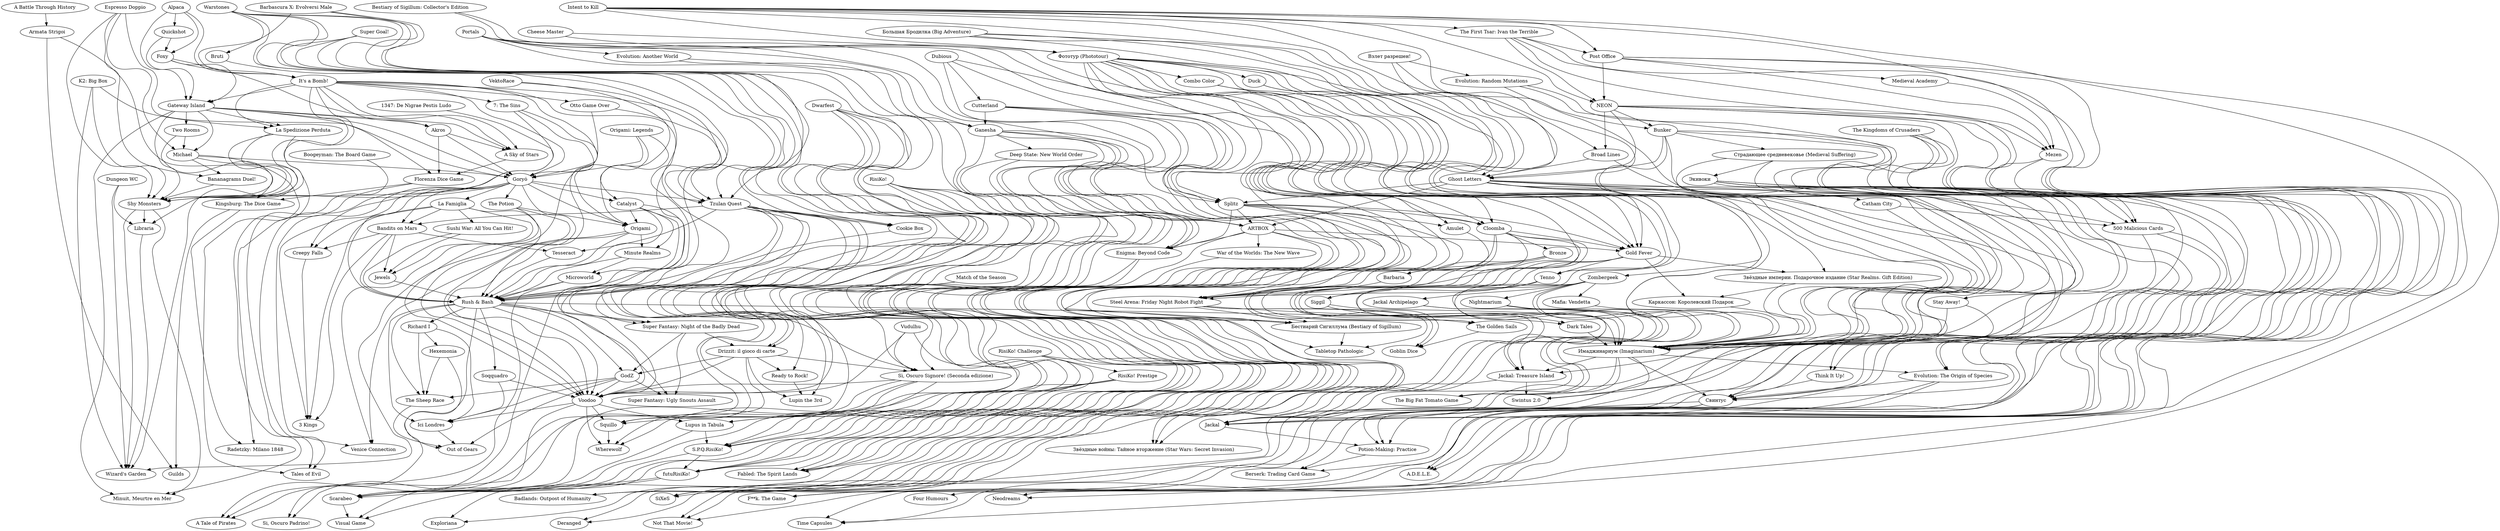 digraph G {
"Origami" -> "Venice Connection" ["weight"=0.123600127406275]
"The Potion" -> "Venice Connection" ["weight"=0.105471619847841]
"Goryō" -> "Venice Connection" ["weight"=0.0966757512650656]
"Origami" -> "Voodoo" ["weight"=0.112835712674949]
"Origami" -> "Rush & Bash" ["weight"=0.120908475829827]
"Origami" -> "Minute Realms" ["weight"=0.130120133321409]
"The Potion" -> "Origami" ["weight"=0.103472659695648]
"Catalyst" -> "Origami" ["weight"=0.116327014763529]
"VektoRace" -> "Origami" ["weight"=0.08757000035158]
"Goryō" -> "Origami" ["weight"=0.0935249457587528]
"Origami: Legends" -> "Origami" ["weight"=0.326290445179184]
"The Potion" -> "Voodoo" ["weight"=0.0956018851227819]
"Goryō" -> "The Potion" ["weight"=0.0848848403665084]
"Goryō" -> "Bandits on Mars" ["weight"=0.112123633731192]
"Goryō" -> "Shy Monsters" ["weight"=0.178145930393091]
"Goryō" -> "Voodoo" ["weight"=0.101541687358023]
"Goryō" -> "Rush & Bash" ["weight"=0.098397822357363]
"Goryō" -> "3 Kings" ["weight"=0.107570944513734]
"Goryō" -> "Tzulan Quest" ["weight"=0.162672868257121]
"Goryō" -> "La Famiglia" ["weight"=0.129856884941992]
"Goryō" -> "Tales of Evil" ["weight"=0.0636971572563707]
"Goryō" -> "Catalyst" ["weight"=0.107485907723201]
"7: The Sins" -> "Goryō" ["weight"=0.145695323435187]
"Origami: Legends" -> "Goryō" ["weight"=0.104884065574788]
"Michael" -> "Goryō" ["weight"=0.140329220827243]
"Akros" -> "Goryō" ["weight"=0.163125953338791]
"Otto Game Over" -> "Goryō" ["weight"=0.0508789953780811]
"Espresso Doppio" -> "Goryō" ["weight"=0.102811809541342]
"Gateway Island" -> "Goryō" ["weight"=0.135430757485331]
"It's a Bomb!" -> "Goryō" ["weight"=0.160538729890237]
"Scarabeo" -> "Visual Game" ["weight"=0.140916273754823]
"futuRisiKo!" -> "Scarabeo" ["weight"=0.171417478332648]
"S.P.Q.RisiKo!" -> "Scarabeo" ["weight"=0.0969299036309655]
"RisiKo! Prestige" -> "Scarabeo" ["weight"=0.132651893601576]
"Lupus in Tabula" -> "Scarabeo" ["weight"=0.0963663818186934]
"Voodoo" -> "Scarabeo" ["weight"=0.0843755206600751]
"Sì, Oscuro Signore! (Seconda edizione)" -> "Scarabeo" ["weight"=0.0642962368219131]
"Tzulan Quest" -> "Scarabeo" ["weight"=0.09461036716199]
"RisiKo!" -> "Scarabeo" ["weight"=0.146217193762413]
"RisiKo! Prestige" -> "Visual Game" ["weight"=0.0745194221636241]
"futuRisiKo!" -> "Visual Game" ["weight"=0.108379374774744]
"S.P.Q.RisiKo!" -> "futuRisiKo!" ["weight"=0.174968098301871]
"RisiKo! Prestige" -> "futuRisiKo!" ["weight"=0.114307924625537]
"Match of the Season" -> "futuRisiKo!" ["weight"=0.0419876849101531]
"RisiKo! Challenge" -> "futuRisiKo!" ["weight"=0.0815940216142237]
"RisiKo!" -> "futuRisiKo!" ["weight"=0.0930213180249271]
"Match of the Season" -> "S.P.Q.RisiKo!" ["weight"=0.047678021678952]
"RisiKo! Prestige" -> "S.P.Q.RisiKo!" ["weight"=0.11276447651356]
"Lupus in Tabula" -> "S.P.Q.RisiKo!" ["weight"=0.103493781802155]
"RisiKo! Challenge" -> "S.P.Q.RisiKo!" ["weight"=0.0757252254131074]
"RisiKo!" -> "S.P.Q.RisiKo!" ["weight"=0.0979115183804716]
"RisiKo! Challenge" -> "RisiKo! Prestige" ["weight"=0.0801166157436549]
"Voodoo" -> "Lupus in Tabula" ["weight"=0.123661767292347]
"Sì, Oscuro Signore! (Seconda edizione)" -> "Lupus in Tabula" ["weight"=0.1166981098475]
"RisiKo!" -> "Lupus in Tabula" ["weight"=0.0584635200033331]
"Sì, Oscuro Signore! (Seconda edizione)" -> "Voodoo" ["weight"=0.121966622770884]
"Soqquadro" -> "Voodoo" ["weight"=0.0909542340089451]
"7: The Sins" -> "Voodoo" ["weight"=0.0877552972882801]
"Voodoo" -> "Squillo" ["weight"=0.093219378823086]
"Voodoo" -> "Ici Londres" ["weight"=0.102699095208476]
"Voodoo" -> "Wherewolf" ["weight"=0.0727468162811868]
"GodZ" -> "Voodoo" ["weight"=0.0889592139440047]
"Drizzit: il gioco di carte" -> "Voodoo" ["weight"=0.0628202132815598]
"Rush & Bash" -> "Voodoo" ["weight"=0.179979192555628]
"Tzulan Quest" -> "Voodoo" ["weight"=0.149035132639069]
"Vudulhu" -> "Voodoo" ["weight"=0.161615215491652]
"It's a Bomb!" -> "Voodoo" ["weight"=0.0806486105139938]
"Barbascura X: Evolversi Male" -> "Voodoo" ["weight"=0.0718283188624429]
"Sì, Oscuro Signore! (Seconda edizione)" -> "Wherewolf" ["weight"=0.0943676612035542]
"Sì, Oscuro Signore! (Seconda edizione)" -> "Squillo" ["weight"=0.132114176085465]
"Drizzit: il gioco di carte" -> "Sì, Oscuro Signore! (Seconda edizione)" ["weight"=0.0703184806692479]
"Dwarfest" -> "Sì, Oscuro Signore! (Seconda edizione)" ["weight"=0.0926214538640735]
"Tzulan Quest" -> "Sì, Oscuro Signore! (Seconda edizione)" ["weight"=0.0642339458012031]
"Vudulhu" -> "Sì, Oscuro Signore! (Seconda edizione)" ["weight"=0.0705815223636586]
"RisiKo!" -> "Sì, Oscuro Signore! (Seconda edizione)" ["weight"=0.0887112232678798]
"Tzulan Quest" -> "Tesseract" ["weight"=0.138159824191941]
"Tzulan Quest" -> "Bandits on Mars" ["weight"=0.10886736782203]
"Warstones" -> "Tzulan Quest" ["weight"=0.1142621788841]
"Otto Game Over" -> "Tzulan Quest" ["weight"=0.0617600228458277]
"Tzulan Quest" -> "Drizzit: il gioco di carte" ["weight"=0.0492657211013818]
"Tzulan Quest" -> "Rush & Bash" ["weight"=0.142564537610744]
"Barbascura X: Evolversi Male" -> "Tzulan Quest" ["weight"=0.0833647946438292]
"Tzulan Quest" -> "Si, Oscuro Padrino!" ["weight"=0.0375317318434572]
"Tzulan Quest" -> "Super Fantasy: Night of the Badly Dead" ["weight"=0.115824916772659]
"Tzulan Quest" -> "Cookie Box" ["weight"=0.0911686177649708]
"Super Goal!" -> "Tzulan Quest" ["weight"=0.0993901497062613]
"It's a Bomb!" -> "Tzulan Quest" ["weight"=0.127185316128488]
"Libraria" -> "Wizard's Garden" ["weight"=0.320767535372521]
"Dungeon WC" -> "Wizard's Garden" ["weight"=0.101197007089695]
"Shy Monsters" -> "Wizard's Garden" ["weight"=0.100996475664298]
"La Spedizione Perduta" -> "Wizard's Garden" ["weight"=0.10954501482502]
"K2: Big Box" -> "Wizard's Garden" ["weight"=0.0696204030638467]
"It's a Bomb!" -> "Wizard's Garden" ["weight"=0.0699432379321487]
"Dungeon WC" -> "Libraria" ["weight"=0.135495711699375]
"Shy Monsters" -> "Libraria" ["weight"=0.0879824957693697]
"It's a Bomb!" -> "Libraria" ["weight"=0.0638877521271912]
"Shy Monsters" -> "Minuit, Meurtre en Mer" ["weight"=0.0931953345329082]
"7: The Sins" -> "Shy Monsters" ["weight"=0.121627385372294]
"Bananagrams Duel!" -> "Shy Monsters" ["weight"=0.0682544266240569]
"Michael" -> "Shy Monsters" ["weight"=0.122430151665854]
"La Spedizione Perduta" -> "Shy Monsters" ["weight"=0.125099452897523]
"K2: Big Box" -> "Shy Monsters" ["weight"=0.0664886225782345]
"Two Rooms" -> "Shy Monsters" ["weight"=0.0609318817510648]
"Espresso Doppio" -> "Shy Monsters" ["weight"=0.104972665780748]
"Gateway Island" -> "Shy Monsters" ["weight"=0.134931803755665]
"It's a Bomb!" -> "Shy Monsters" ["weight"=0.14419506685146]
"La Spedizione Perduta" -> "Minuit, Meurtre en Mer" ["weight"=0.0605796401910737]
"K2: Big Box" -> "La Spedizione Perduta" ["weight"=0.0692943573043231]
"Gateway Island" -> "La Spedizione Perduta" ["weight"=0.118864228854355]
"It's a Bomb!" -> "La Spedizione Perduta" ["weight"=0.0799043336293143]
"It's a Bomb!" -> "7: The Sins" ["weight"=0.146450618120633]
"It's a Bomb!" -> "Akros" ["weight"=0.13317512240188]
"It's a Bomb!" -> "Otto Game Over" ["weight"=0.0446109015750464]
"It's a Bomb!" -> "Gateway Island" ["weight"=0.175589624334283]
"Barbascura X: Evolversi Male" -> "It's a Bomb!" ["weight"=0.0682490741964591]
"It's a Bomb!" -> "A Sky of Stars" ["weight"=0.200914900630596]
"Foxy" -> "It's a Bomb!" ["weight"=0.178986422530703]
"Alpaca" -> "It's a Bomb!" ["weight"=0.124560485345613]
"Squillo" -> "Wherewolf" ["weight"=0.0719576627174074]
"Vudulhu" -> "Wherewolf" ["weight"=0.0364944890142421]
"Drizzit: il gioco di carte" -> "Squillo" ["weight"=0.0751881677294532]
"Dwarfest" -> "Squillo" ["weight"=0.0883645654921497]
"Drizzit: il gioco di carte" -> "Lupin the 3rd" ["weight"=0.075004673696438]
"Drizzit: il gioco di carte" -> "GodZ" ["weight"=0.095412031230132]
"Drizzit: il gioco di carte" -> "Ready to Rock!" ["weight"=0.0514375443731205]
"Super Fantasy: Night of the Badly Dead" -> "Drizzit: il gioco di carte" ["weight"=0.107264700759038]
"Dwarfest" -> "Drizzit: il gioco di carte" ["weight"=0.0967696944014313]
"Dwarfest" -> "Lupin the 3rd" ["weight"=0.0938321337118324]
"Dwarfest" -> "Ready to Rock!" ["weight"=0.0784638758397613]
"Soqquadro" -> "Ici Londres" ["weight"=0.0834806825083637]
"Rush & Bash" -> "Soqquadro" ["weight"=0.0777006134754685]
"Ici Londres" -> "Out of Gears" ["weight"=0.0913702411611134]
"GodZ" -> "Ici Londres" ["weight"=0.0858732836254848]
"Richard I" -> "Ici Londres" ["weight"=0.100822010931576]
"Rush & Bash" -> "Ici Londres" ["weight"=0.0862606340843828]
"Tesseract" -> "Rush & Bash" ["weight"=0.0913180032102426]
"Bandits on Mars" -> "Rush & Bash" ["weight"=0.0991314862869681]
"Warstones" -> "Rush & Bash" ["weight"=0.124865246235788]
"VektoRace" -> "Rush & Bash" ["weight"=0.11616270247139]
"Rush & Bash" -> "GodZ" ["weight"=0.101462141554143]
"Rush & Bash" -> "The Sheep Race" ["weight"=0.122978575709704]
"Rush & Bash" -> "Super Fantasy: Ugly Snouts Assault" ["weight"=0.0809515174381645]
"Rush & Bash" -> "Super Fantasy: Night of the Badly Dead" ["weight"=0.0876274681357395]
"Rush & Bash" -> "Dark Tales" ["weight"=0.0780529688948738]
"Rush & Bash" -> "Richard I" ["weight"=0.115096869543272]
"Rush & Bash" -> "A Tale of Pirates" ["weight"=0.104309543259331]
"Bruti" -> "Rush & Bash" ["weight"=0.067325838149896]
"Jewels" -> "Rush & Bash" ["weight"=0.110645225419543]
"Cookie Box" -> "Rush & Bash" ["weight"=0.0881672010274663]
"Microworld" -> "Rush & Bash" ["weight"=0.0984433940147883]
"Sushi War: All You Can Hit!" -> "Rush & Bash" ["weight"=0.0603537280757691]
"La Famiglia" -> "Rush & Bash" ["weight"=0.0993526450015528]
"Super Goal!" -> "Rush & Bash" ["weight"=0.0946476473226628]
"Minute Realms" -> "Rush & Bash" ["weight"=0.0958796191284706]
"Catalyst" -> "Rush & Bash" ["weight"=0.096271246034207]
"Bandits on Mars" -> "Tesseract" ["weight"=0.0884860610168535]
"Bandits on Mars" -> "3 Kings" ["weight"=0.246635628277496]
"Bandits on Mars" -> "Creepy Falls" ["weight"=0.113465284453637]
"Bandits on Mars" -> "Jewels" ["weight"=0.154528395356588]
"La Famiglia" -> "Bandits on Mars" ["weight"=0.460563248475205]
"La Famiglia" -> "3 Kings" ["weight"=0.245305799149252]
"Creepy Falls" -> "3 Kings" ["weight"=0.0851728359919447]
"La Famiglia" -> "Creepy Falls" ["weight"=0.117393886072265]
"1347: De Nigrae Pestis Ludo" -> "Creepy Falls" ["weight"=0.0614482030899923]
"La Famiglia" -> "Jewels" ["weight"=0.120967155381836]
"Sushi War: All You Can Hit!" -> "Jewels" ["weight"=0.135303777342171]
"La Famiglia" -> "Sushi War: All You Can Hit!" ["weight"=0.0597748995554888]
"Warstones" -> "Si, Oscuro Padrino!" ["weight"=0.06128195917061]
"Warstones" -> "Super Fantasy: Night of the Badly Dead" ["weight"=0.0788314622056118]
"Warstones" -> "Bruti" ["weight"=0.075478837172277]
"Warstones" -> "Cookie Box" ["weight"=0.0610614728864853]
"Super Fantasy: Night of the Badly Dead" -> "GodZ" ["weight"=0.16377852251329]
"Super Fantasy: Night of the Badly Dead" -> "Super Fantasy: Ugly Snouts Assault" ["weight"=0.243674078769167]
"Super Goal!" -> "Cookie Box" ["weight"=0.0580295043873438]
"Minute Realms" -> "Microworld" ["weight"=0.0809743230187539]
"Catalyst" -> "Minute Realms" ["weight"=0.146402569074208]
"Origami: Legends" -> "Catalyst" ["weight"=0.0965413615028544]
"Catalyst" -> "Microworld" ["weight"=0.0975142973084305]
"Catalyst" -> "A Tale of Pirates" ["weight"=0.0829057438349455]
"Gateway Island" -> "Minuit, Meurtre en Mer" ["weight"=0.0730793616023415]
"Michael" -> "Bananagrams Duel!" ["weight"=0.0477516092592515]
"Espresso Doppio" -> "Bananagrams Duel!" ["weight"=0.0666769223667844]
"Michael" -> "Tales of Evil" ["weight"=0.0905949667357618]
"Two Rooms" -> "Michael" ["weight"=0.0915665788911088]
"Espresso Doppio" -> "Michael" ["weight"=0.105708925608311]
"Gateway Island" -> "Michael" ["weight"=0.127477374494025]
"Gateway Island" -> "Two Rooms" ["weight"=0.0948177975238496]
"Gateway Island" -> "Akros" ["weight"=0.157372241604939]
"Gateway Island" -> "Florenza Dice Game" ["weight"=0.115439181953675]
"Gateway Island" -> "A Sky of Stars" ["weight"=0.166584336073917]
"Foxy" -> "Gateway Island" ["weight"=0.109394882870319]
"Quickshot" -> "Gateway Island" ["weight"=0.119374776064132]
"Alpaca" -> "Gateway Island" ["weight"=0.114743995186224]
"Boogeyman: The Board Game" -> "Tales of Evil" ["weight"=0.220634992211176]
"Akros" -> "Florenza Dice Game" ["weight"=0.079241957339425]
"Akros" -> "A Sky of Stars" ["weight"=0.176809330085884]
"Florenza Dice Game" -> "Radetzky: Milano 1848" ["weight"=0.0939522811944464]
"Florenza Dice Game" -> "Kingsburg: The Dice Game" ["weight"=0.113229303702277]
"A Sky of Stars" -> "Florenza Dice Game" ["weight"=0.0843470344588611]
"Foxy" -> "A Sky of Stars" ["weight"=0.0885561696698379]
"Quickshot" -> "Foxy" ["weight"=0.116869516820391]
"Alpaca" -> "Foxy" ["weight"=0.17079848966987]
"Alpaca" -> "Quickshot" ["weight"=0.0833667465312894]
"Ready to Rock!" -> "Lupin the 3rd" ["weight"=0.0751289835258047]
"GodZ" -> "Out of Gears" ["weight"=0.119070776304637]
"The Sheep Race" -> "Out of Gears" ["weight"=0.0959272855065922]
"Hexemonia" -> "Out of Gears" ["weight"=0.0857441276662787]
"GodZ" -> "The Sheep Race" ["weight"=0.102450460793197]
"GodZ" -> "Super Fantasy: Ugly Snouts Assault" ["weight"=0.104274544273446]
"Richard I" -> "The Sheep Race" ["weight"=0.111099672647067]
"Richard I" -> "Hexemonia" ["weight"=0.118997197021538]
"Hexemonia" -> "The Sheep Race" ["weight"=0.0788407833492033]
"Dark Tales" -> "Имаджинариум (Imaginarium)" ["weight"=0.0827479522171115]
"Siggil" -> "Dark Tales" ["weight"=0.0862183898381664]
"Microworld" -> "A Tale of Pirates" ["weight"=0.101723941063885]
"Potion-Making: Practice" -> "Berserk: Trading Card Game" ["weight"=0.115953751673548]
"Свинтус" -> "Berserk: Trading Card Game" ["weight"=0.0946057204904224]
"The Kingdoms of Crusaders" -> "Berserk: Trading Card Game" ["weight"=0.068806818534758]
"Jackal" -> "Potion-Making: Practice" ["weight"=0.107180804982164]
"Свинтус" -> "Potion-Making: Practice" ["weight"=0.122154951074283]
"Evolution: The Origin of Species" -> "Potion-Making: Practice" ["weight"=0.202128072354706]
"The Kingdoms of Crusaders" -> "Potion-Making: Practice" ["weight"=0.214881760061921]
"Свинтус" -> "Jackal" ["weight"=0.129705135996404]
"Evolution: The Origin of Species" -> "Свинтус" ["weight"=0.134172033528925]
"The Kingdoms of Crusaders" -> "Свинтус" ["weight"=0.0803964986001866]
"Имаджинариум (Imaginarium)" -> "Свинтус" ["weight"=0.214137661004156]
"Evolution: Random Mutations" -> "Свинтус" ["weight"=0.0571558635636366]
"Think It Up!" -> "Свинтус" ["weight"=0.0896949149479698]
"500 Malicious Cards" -> "Свинтус" ["weight"=0.15224184547435]
"Взлет разрешен!" -> "Свинтус" ["weight"=0.0947736269307446]
"Экивоки" -> "Свинтус" ["weight"=0.189070228725371]
"The Kingdoms of Crusaders" -> "Evolution: The Origin of Species" ["weight"=0.137276698283323]
"Evolution: The Origin of Species" -> "Jackal" ["weight"=0.11673568820416]
"Jackal: Treasure Island" -> "Jackal" ["weight"=0.208735258519344]
"Имаджинариум (Imaginarium)" -> "Jackal" ["weight"=0.170190996043757]
"Nightmarium" -> "Jackal" ["weight"=0.055000398005261]
"Jackal Archipelago" -> "Jackal" ["weight"=0.105995588493377]
"Zombergeek" -> "Jackal" ["weight"=0.143754903409636]
"Экивоки" -> "Jackal" ["weight"=0.117720638335825]
"Имаджинариум (Imaginarium)" -> "Evolution: The Origin of Species" ["weight"=0.117577422276226]
"Evolution: Random Mutations" -> "Evolution: The Origin of Species" ["weight"=0.155945524296313]
"Jackal: Treasure Island" -> "Swintus 2.0" ["weight"=0.106879823081408]
"Имаджинариум (Imaginarium)" -> "Jackal: Treasure Island" ["weight"=0.155369966051477]
"Jackal Archipelago" -> "Jackal: Treasure Island" ["weight"=0.0814547264708862]
"Zombergeek" -> "Jackal: Treasure Island" ["weight"=0.161361213720535]
"Экивоки" -> "Jackal: Treasure Island" ["weight"=0.12298571468565]
"Большая Бродилка (Big Adventure)" -> "Jackal: Treasure Island" ["weight"=0.0873584758527064]
"Имаджинариум (Imaginarium)" -> "Swintus 2.0" ["weight"=0.135226637898132]
"Имаджинариум (Imaginarium)" -> "The Big Fat Tomato Game" ["weight"=0.0549422337294047]
"Evolution: Random Mutations" -> "Имаджинариум (Imaginarium)" ["weight"=0.0589441355102465]
"Stay Away!" -> "Имаджинариум (Imaginarium)" ["weight"=0.106763518826295]
"Каркассон: Королевский Подарок" -> "Имаджинариум (Imaginarium)" ["weight"=0.116170480206253]
"Mafia: Vendetta" -> "Имаджинариум (Imaginarium)" ["weight"=0.0357372837811022]
"500 Malicious Cards" -> "Имаджинариум (Imaginarium)" ["weight"=0.228654994396604]
"Siggil" -> "Имаджинариум (Imaginarium)" ["weight"=0.0925685883525994]
"Nightmarium" -> "Имаджинариум (Imaginarium)" ["weight"=0.0595527951713897]
"Zombergeek" -> "Имаджинариум (Imaginarium)" ["weight"=0.11991359760052]
"Звёздные империи. Подарочное издание (Star Realms. Gift Edition)" -> "Имаджинариум (Imaginarium)" ["weight"=0.155847054028114]
"Tenno" -> "Имаджинариум (Imaginarium)" ["weight"=0.0899268725839329]
"Взлет разрешен!" -> "Имаджинариум (Imaginarium)" ["weight"=0.0858086295786365]
"Gold Fever" -> "Имаджинариум (Imaginarium)" ["weight"=0.144036326632314]
"Catham City" -> "Имаджинариум (Imaginarium)" ["weight"=0.0789395243335544]
"Экивоки" -> "Имаджинариум (Imaginarium)" ["weight"=0.255719111086734]
"Большая Бродилка (Big Adventure)" -> "Имаджинариум (Imaginarium)" ["weight"=0.128805767421769]
"Ghost Letters" -> "Имаджинариум (Imaginarium)" ["weight"=0.129009563219164]
"Страдающее средневековье (Medieval Suffering)" -> "Имаджинариум (Imaginarium)" ["weight"=0.149951576572303]
"Фототур (Phototour)" -> "Имаджинариум (Imaginarium)" ["weight"=0.0959636604780997]
"Bunker" -> "Имаджинариум (Imaginarium)" ["weight"=0.146390492616412]
"Intent to Kill" -> "Имаджинариум (Imaginarium)" ["weight"=0.0798031569133973]
"Zombergeek" -> "Nightmarium" ["weight"=0.070596345478371]
"Zombergeek" -> "Jackal Archipelago" ["weight"=0.123414302336102]
"Zombergeek" -> "The Big Fat Tomato Game" ["weight"=0.0518075926018117]
"Zombergeek" -> "Mafia: Vendetta" ["weight"=0.0519027948975803]
"Большая Бродилка (Big Adventure)" -> "Zombergeek" ["weight"=0.125819897192615]
"Экивоки" -> "Swintus 2.0" ["weight"=0.146220839314046]
"Экивоки" -> "Think It Up!" ["weight"=0.134118316555108]
"Экивоки" -> "Stay Away!" ["weight"=0.0995559392487919]
"Экивоки" -> "500 Malicious Cards" ["weight"=0.203596269832932]
"Страдающее средневековье (Medieval Suffering)" -> "Экивоки" ["weight"=0.157938471314444]
"Взлет разрешен!" -> "Evolution: Random Mutations" ["weight"=0.0404419369556678]
"500 Malicious Cards" -> "Think It Up!" ["weight"=0.109282479792059]
"Страдающее средневековье (Medieval Suffering)" -> "500 Malicious Cards" ["weight"=0.140334195467966]
"Catham City" -> "500 Malicious Cards" ["weight"=0.092509985782695]
"Ghost Letters" -> "500 Malicious Cards" ["weight"=0.115775982539574]
"Bunker" -> "500 Malicious Cards" ["weight"=0.131046814128525]
"Stay Away!" -> "Swintus 2.0" ["weight"=0.0707693508119976]
"Большая Бродилка (Big Adventure)" -> "The Big Fat Tomato Game" ["weight"=0.0679523112585791]
"Звёздные империи. Подарочное издание (Star Realms. Gift Edition)" -> "Каркассон: Королевский Подарок" ["weight"=0.184567837714233]
"Gold Fever" -> "Каркассон: Королевский Подарок" ["weight"=0.102401028654895]
"Gold Fever" -> "Siggil" ["weight"=0.090320343948782]
"Tenno" -> "Siggil" ["weight"=0.0848148258416185]
"Gold Fever" -> "Звёздные империи. Подарочное издание (Star Realms. Gift Edition)" ["weight"=0.125817614220454]
"Ghost Letters" -> "Звёздные империи. Подарочное издание (Star Realms. Gift Edition)" ["weight"=0.120684499910112]
"Gold Fever" -> "Tenno" ["weight"=0.0914146760211187]
"Фототур (Phototour)" -> "Tenno" ["weight"=0.0647496687668277]
"Duck" -> "Tenno" ["weight"=0.0609736924822601]
"Gold Fever" -> "Звёздные войны: Тайное вторжение (Star Wars: Secret Invasion)" ["weight"=0.0916085886842781]
"Cloomba" -> "Gold Fever" ["weight"=0.125674952680753]
"ARTBOX" -> "Gold Fever" ["weight"=0.11589057684566]
"Combo Color" -> "Gold Fever" ["weight"=0.152053829170013]
"Splitz" -> "Gold Fever" ["weight"=0.111142237711621]
"Duck" -> "Gold Fever" ["weight"=0.0828653154422898]
"Ghost Letters" -> "Gold Fever" ["weight"=0.155243235114192]
"Фототур (Phototour)" -> "Gold Fever" ["weight"=0.105338484897818]
"Ghost Letters" -> "Catham City" ["weight"=0.0766870166650753]
"NEON" -> "Ghost Letters" ["weight"=0.103652596401662]
"Intent to Kill" -> "Ghost Letters" ["weight"=0.134930770620222]
"Ghost Letters" -> "SiXeS" ["weight"=0.109432079298006]
"Ghost Letters" -> "F**k. The Game" ["weight"=0.0279539642482075]
"Ghost Letters" -> "ARTBOX" ["weight"=0.10268172907318]
"Ghost Letters" -> "Splitz" ["weight"=0.123014331194177]
"Ghost Letters" -> "Not That Movie!" ["weight"=0.0898705478604749]
"Фототур (Phototour)" -> "Ghost Letters" ["weight"=0.155810577235023]
"Bunker" -> "Ghost Letters" ["weight"=0.213346757531858]
"Broad Lines" -> "Ghost Letters" ["weight"=0.105295257920159]
"Bunker" -> "Страдающее средневековье (Medieval Suffering)" ["weight"=0.133680445374441]
"Фототур (Phototour)" -> "Tabletop Pathologic" ["weight"=0.0632023987710459]
"Фототур (Phototour)" -> "Бестиарий Сигиллума (Bestiary of Sigillum)" ["weight"=0.0698528210813986]
"Intent to Kill" -> "Фототур (Phototour)" ["weight"=0.126679315146863]
"Фототур (Phototour)" -> "Steel Arena: Friday Night Robot Fight" ["weight"=0.0909979031684847]
"Фототур (Phototour)" -> "Cloomba" ["weight"=0.153246618222578]
"Фототур (Phototour)" -> "Splitz" ["weight"=0.113230548298343]
"Фототур (Phototour)" -> "Combo Color" ["weight"=0.0934597012877618]
"Фототур (Phototour)" -> "Amulet" ["weight"=0.092072021094534]
"Фототур (Phototour)" -> "Duck" ["weight"=0.0966821060872809]
"Cheese Master" -> "Фототур (Phototour)" ["weight"=0.0717409676135505]
"NEON" -> "Bunker" ["weight"=0.11306428041784]
"Intent to Kill" -> "Bunker" ["weight"=0.114784856769632]
"Bunker" -> "F**k. The Game" ["weight"=0.0404373022702492]
"Bunker" -> "A.D.E.L.E." ["weight"=0.0645241469240108]
"Intent to Kill" -> "NEON" ["weight"=0.215220975073815]
"Intent to Kill" -> "Post Office" ["weight"=0.193184704766186]
"Intent to Kill" -> "A.D.E.L.E." ["weight"=0.0824920718774599]
"Intent to Kill" -> "Broad Lines" ["weight"=0.104502356141369]
"Intent to Kill" -> "Neodreams" ["weight"=0.195199295216485]
"Intent to Kill" -> "The First Tsar: Ivan the Terrible" ["weight"=0.160250896470814]
"Бестиарий Сигиллума (Bestiary of Sigillum)" -> "Tabletop Pathologic" ["weight"=0.0975873374856567]
"Steel Arena: Friday Night Robot Fight" -> "Tabletop Pathologic" ["weight"=0.0738654779667761]
"Steel Arena: Friday Night Robot Fight" -> "Бестиарий Сигиллума (Bestiary of Sigillum)" ["weight"=0.148064263935136]
"Cloomba" -> "Бестиарий Сигиллума (Bestiary of Sigillum)" ["weight"=0.065538206741834]
"Bestiary of Sigillum: Collector's Edition" -> "Бестиарий Сигиллума (Bestiary of Sigillum)" ["weight"=0.0936971484984316]
"Steel Arena: Friday Night Robot Fight" -> "Goblin Dice" ["weight"=0.132594402793115]
"Steel Arena: Friday Night Robot Fight" -> "The Golden Sails" ["weight"=0.153605424067438]
"Barbaria" -> "Steel Arena: Friday Night Robot Fight" ["weight"=0.0799284917435386]
"Bronze" -> "Steel Arena: Friday Night Robot Fight" ["weight"=0.132437035325808]
"Cloomba" -> "Steel Arena: Friday Night Robot Fight" ["weight"=0.103997192403286]
"Amulet" -> "Steel Arena: Friday Night Robot Fight" ["weight"=0.0624816814512033]
"Splitz" -> "Steel Arena: Friday Night Robot Fight" ["weight"=0.069852250590963]
"Bestiary of Sigillum: Collector's Edition" -> "Steel Arena: Friday Night Robot Fight" ["weight"=0.0420060637516415]
"Cloomba" -> "Звёздные войны: Тайное вторжение (Star Wars: Secret Invasion)" ["weight"=0.0975844828262749]
"Cloomba" -> "The Golden Sails" ["weight"=0.106880146480943]
"Cloomba" -> "Barbaria" ["weight"=0.0645402899341257]
"Cloomba" -> "Bronze" ["weight"=0.0742573756656974]
"Combo Color" -> "Cloomba" ["weight"=0.0983339887625428]
"Splitz" -> "Cloomba" ["weight"=0.144606742072852]
"Cheese Master" -> "Cloomba" ["weight"=0.0761410414125323]
"Splitz" -> "Звёздные войны: Тайное вторжение (Star Wars: Secret Invasion)" ["weight"=0.0657450104829992]
"Splitz" -> "ARTBOX" ["weight"=0.0967830848655508]
"Splitz" -> "SiXeS" ["weight"=0.104732085763308]
"Splitz" -> "Enigma: Beyond Code" ["weight"=0.0958463549728192]
"Splitz" -> "Amulet" ["weight"=0.060553116533267]
"Ganesha" -> "Splitz" ["weight"=0.0768766376398093]
"Cutterland" -> "Splitz" ["weight"=0.0805529218563084]
"Deep State: New World Order" -> "Fabled: The Spirit Lands" ["weight"=0.0828171809366024]
"Deep State: New World Order" -> "Enigma: Beyond Code" ["weight"=0.132995320661877]
"Ganesha" -> "Deep State: New World Order" ["weight"=0.0845696260724657]
"Enigma: Beyond Code" -> "Fabled: The Spirit Lands" ["weight"=0.108634531132775]
"Ganesha" -> "Fabled: The Spirit Lands" ["weight"=0.0679524017622699]
"Evolution: Another World" -> "Fabled: The Spirit Lands" ["weight"=0.0866356150948699]
"Portals" -> "Fabled: The Spirit Lands" ["weight"=0.0883999391097558]
"Enigma: Beyond Code" -> "Badlands: Outpost of Humanity" ["weight"=0.0574945604159037]
"ARTBOX" -> "Enigma: Beyond Code" ["weight"=0.0909733064763405]
"Ganesha" -> "Enigma: Beyond Code" ["weight"=0.157745877355957]
"Portals" -> "Enigma: Beyond Code" ["weight"=0.0583697054040946]
"Ganesha" -> "ARTBOX" ["weight"=0.0845735101657459]
"Cutterland" -> "Ganesha" ["weight"=0.0731165042891502]
"Ganesha" -> "Exploriana" ["weight"=0.0692103128278024]
"Evolution: Another World" -> "Ganesha" ["weight"=0.0675419556664457]
"Portals" -> "Ganesha" ["weight"=0.115927190114103]
"Mezen" -> "Four Humours" ["weight"=0.083886486153093]
"Mezen" -> "Time Capsules" ["weight"=0.102095060034223]
"NEON" -> "Mezen" ["weight"=0.175843046054962]
"Medieval Academy" -> "Mezen" ["weight"=0.101662009467285]
"Post Office" -> "Mezen" ["weight"=0.278648217737259]
"The First Tsar: Ivan the Terrible" -> "Mezen" ["weight"=0.21103650258738]
"Post Office" -> "Time Capsules" ["weight"=0.0879703049989254]
"The First Tsar: Ivan the Terrible" -> "Time Capsules" ["weight"=0.0948378082195265]
"NEON" -> "F**k. The Game" ["weight"=0.0412128325796516]
"NEON" -> "Not That Movie!" ["weight"=0.0842709863960908]
"NEON" -> "A.D.E.L.E." ["weight"=0.0900404409474153]
"NEON" -> "Broad Lines" ["weight"=0.073729484735486]
"Post Office" -> "NEON" ["weight"=0.217635540281267]
"The First Tsar: Ivan the Terrible" -> "NEON" ["weight"=0.168521970277361]
"Post Office" -> "Medieval Academy" ["weight"=0.0820343461062195]
"Post Office" -> "Neodreams" ["weight"=0.170960060495256]
"The First Tsar: Ivan the Terrible" -> "Post Office" ["weight"=0.249072155684207]
"The First Tsar: Ivan the Terrible" -> "Neodreams" ["weight"=0.160125212455824]
"Broad Lines" -> "Not That Movie!" ["weight"=0.10600681690025]
"Bronze" -> "Goblin Dice" ["weight"=0.0612136640896461]
"The Golden Sails" -> "Goblin Dice" ["weight"=0.0705501665615181]
"Bronze" -> "The Golden Sails" ["weight"=0.136499679835894]
"Bronze" -> "Barbaria" ["weight"=0.123578868179745]
"ARTBOX" -> "Badlands: Outpost of Humanity" ["weight"=0.0554893286913051]
"ARTBOX" -> "SiXeS" ["weight"=0.092028711831321]
"ARTBOX" -> "War of the Worlds: The New Wave" ["weight"=0.0899809689178198]
"ARTBOX" -> "Exploriana" ["weight"=0.057886457962059]
"Cutterland" -> "ARTBOX" ["weight"=0.095433712729434]
"Dubious" -> "ARTBOX" ["weight"=0.0717504027193554]
"Portals" -> "ARTBOX" ["weight"=0.0793786830932854]
"Dubious" -> "SiXeS" ["weight"=0.0635778222017024]
"Cutterland" -> "SiXeS" ["weight"=0.0730476960479335]
"War of the Worlds: The New Wave" -> "Badlands: Outpost of Humanity" ["weight"=0.0906212433213981]
"Dubious" -> "Cutterland" ["weight"=0.0794102149138973]
"Cutterland" -> "Deranged" ["weight"=0.0877802381537146]
"Dubious" -> "Deranged" ["weight"=0.0638368050898365]
"Portals" -> "Evolution: Another World" ["weight"=0.0781942442804244]
"Kingsburg: The Dice Game" -> "Guilds" ["weight"=0.0939135370280801]
"Armata Strigoi" -> "Guilds" ["weight"=0.0422933428835359]
"Kingsburg: The Dice Game" -> "Radetzky: Milano 1848" ["weight"=0.10792205824984]
"Armata Strigoi" -> "Kingsburg: The Dice Game" ["weight"=0.0491732300941742]
"A Battle Through History" -> "Armata Strigoi" ["weight"=0.124071379134956]
"Venice Connection" ["id"=1910 "l"="14.756501370581786,-14.707498283151425" "label"="Venice Connection" "rating"="5.93134" "complexity"="1.6364" "min_players"="2" "max_players"="2" "min_players_rec"="2" "max_players_rec"="2" "min_players_best"="2" "max_players_best"="2" "min_time"="10" "max_time"="10" "bayes_rating"="5.58498" "year"="1988" "size"="0.011666423616174664"]
"Visual Game" ["id"=10878 "l"="16.199963228018618,-13.875592968056807" "label"="Visual Game" "rating"="5.90476" "complexity"="1.3333" "min_players"="4" "max_players"="6" "min_players_rec"="4" "max_players_rec"="6" "min_players_best"="6" "max_players_best"="6" "min_time"="1" "max_time"="1" "bayes_rating"="5.52256" "year"="1991" "size"="0.002895773004729068"]
"Scarabeo" ["id"=12747 "l"="16.194766927543103,-14.093833586663079" "label"="Scarabeo" "rating"="6.37456" "complexity"="1.9655" "min_players"="2" "max_players"="4" "min_players_rec"="2" "max_players_rec"="4" "min_players_best"="2" "max_players_best"="4" "min_time"="90" "max_time"="90" "bayes_rating"="5.63296" "year"="1963" "size"="0.009874794275119269"]
"futuRisiKo!" ["id"=12956 "l"="16.47836253649304,-14.00056295368945" "label"="futuRisiKo!" "rating"="5.60301" "complexity"="1.9565" "min_players"="3" "max_players"="6" "min_players_rec"="3" "max_players_rec"="6" "min_players_best"="3" "max_players_best"="6" "min_time"="180" "max_time"="180" "bayes_rating"="5.50158" "year"="1992" "size"="0.006291535593008479"]
"Wizard's Garden" ["id"=13077 "l"="15.57978831761075,-15.31124984358523" "label"="Wizard's Garden" "rating"="6.91321" "complexity"="1.6667" "min_players"="2" "max_players"="2" "min_players_rec"="2" "max_players_rec"="2" "min_players_best"="2" "max_players_best"="2" "min_time"="25" "max_time"="25" "bayes_rating"="5.578" "year"="2004" "size"="0.002916605904043666"]
"Berserk: Trading Card Game" ["id"=19544 "l"="12.581148741616897,-13.468350142354755" "label"="Berserk: Trading Card Game" "rating"="7.30293" "complexity"="3.05" "min_players"="2" "max_players"="2" "min_players_rec"="2" "max_players_rec"="3" "min_players_best"="2" "max_players_best"="3" "min_time"="40" "max_time"="60" "bayes_rating"="5.55466" "year"="2003" "size"="0.004604070748526073"]
"S.P.Q.RisiKo!" ["id"=21503 "l"="16.596895947882754,-14.097766382715603" "label"="S.P.Q.RisiKo!" "rating"="6.44467" "complexity"="2.1053" "min_players"="3" "max_players"="5" "min_players_rec"="3" "max_players_rec"="5" "min_players_best"="3" "max_players_best"="5" "min_time"="120" "max_time"="120" "bayes_rating"="5.5921" "year"="2005" "size"="0.005708214412199746"]
"Match of the Season" ["id"=33962 "l"="17.352128248990837,-13.852257228200173" "label"="Match of the Season" "rating"="5.91935" "complexity"="2.3333" "min_players"="2" "max_players"="4" "min_players_rec"="2" "max_players_rec"="4" "min_players_best"="4" "max_players_best"="4" "min_time"="180" "max_time"="180" "bayes_rating"="5.50653" "year"="2008" "size"="0.002583279515010104"]
"Potion-Making: Practice" ["id"=34169 "l"="12.436575358726413,-13.620103703351713" "label"="Potion-Making: Practice" "rating"="6.09527" "complexity"="1.7258" "min_players"="2" "max_players"="6" "min_players_rec"="2" "max_players_rec"="5" "min_players_best"="4" "max_players_best"="4" "min_time"="40" "max_time"="40" "bayes_rating"="5.65388" "year"="2005" "size"="0.02043707422762026"]
"Si, Oscuro Padrino!" ["id"=34173 "l"="14.345255676545916,-14.551741975458299" "label"="Si, Oscuro Padrino!" "rating"="5.27169" "complexity"="1.0" "min_players"="4" "max_players"="11" "min_players_rec"="5" "max_players_rec"="11" "min_players_best"="8" "max_players_best"="11" "min_time"="30" "max_time"="30" "bayes_rating"="5.47969" "year"="2007" "size"="0.0028332743067852753"]
"Jackal" ["id"=42702 "l"="11.98070185790745,-13.624678333504722" "label"="Jackal" "rating"="5.67732" "complexity"="1.3478" "min_players"="2" "max_players"="4" "min_players_rec"="2" "max_players_rec"="4" "min_players_best"="4" "max_players_best"="4" "min_time"="120" "max_time"="120" "bayes_rating"="5.49789" "year"="2009" "size"="0.010874773442219954"]
"Свинтус" ["id"=46147 "l"="12.034715672698532,-13.503134283701627" "label"="Свинтус" "rating"="5.45195" "complexity"="1.0" "min_players"="2" "max_players"="8" "min_players_rec"="3" "max_players_rec"="9" "min_players_best"="5" "max_players_best"="6" "min_time"="30" "max_time"="30" "bayes_rating"="5.48072" "year"="2006" "size"="0.007708172746401116"]
"RisiKo! Prestige" ["id"=50719 "l"="16.597435161457568,-13.89624588010528" "label"="RisiKo! Prestige" "rating"="6.37901" "complexity"="2.0833" "min_players"="3" "max_players"="6" "min_players_rec"="3" "max_players_rec"="6" "min_players_best"="3" "max_players_best"="6" "min_time"="90" "max_time"="90" "bayes_rating"="5.56294" "year"="1998" "size"="0.004833232640986646"]
"Wherewolf" ["id"=59335 "l"="15.64747828074089,-13.997981663535379" "label"="Wherewolf" "rating"="7.40194" "complexity"="2.0625" "min_players"="6" "max_players"="33" "min_players_rec"="6" "max_players_rec"="33" "min_players_best"="6" "max_players_best"="33" "min_time"="60" "max_time"="60" "bayes_rating"="5.62879" "year"="2009" "size"="0.0037499218766275703"]
"Lupus in Tabula" ["id"=63539 "l"="16.115079723871936,-14.282661898397327" "label"="Lupus in Tabula" "rating"="6.49916" "complexity"="1.2182" "min_players"="8" "max_players"="24" "min_players_rec"="8" "max_players_rec"="24" "min_players_best"="10" "max_players_best"="15" "min_time"="20" "max_time"="40" "bayes_rating"="5.7798" "year"="2001" "size"="0.020603737422137038"]
"RisiKo! Challenge" ["id"=67022 "l"="17.028152908424413,-13.942571877282314" "label"="RisiKo! Challenge" "rating"="6.24659" "complexity"="1.8" "min_players"="3" "max_players"="5" "min_players_rec"="3" "max_players_rec"="5" "min_players_best"="5" "max_players_best"="5" "min_time"="90" "max_time"="90" "bayes_rating"="5.52673" "year"="2010" "size"="0.002479115018437116"]
"Evolution: The Origin of Species" ["id"=71021 "l"="12.247143055436334,-13.65517089170243" "label"="Evolution: The Origin of Species" "rating"="6.23837" "complexity"="2.0709" "min_players"="2" "max_players"="4" "min_players_rec"="2" "max_players_rec"="4" "min_players_best"="4" "max_players_best"="4" "min_time"="30" "max_time"="60" "bayes_rating"="5.82088" "year"="2010" "size"="0.05174892189746047"]
"The Kingdoms of Crusaders" ["id"=76681 "l"="12.501609611343058,-13.730699982833967" "label"="The Kingdoms of Crusaders" "rating"="5.9773" "complexity"="1.2143" "min_players"="2" "max_players"="2" "min_players_rec"="2" "max_players_rec"="2" "min_players_best"="2" "max_players_best"="2" "min_time"="30" "max_time"="30" "bayes_rating"="5.51835" "year"="2007" "size"="0.002854107206099873"]
"Lupin the 3rd" ["id"=99777 "l"="16.641182610364666,-14.4953962610709" "label"="Lupin the 3rd" "rating"="6.02105" "complexity"="2.5385" "min_players"="2" "max_players"="5" "min_players_rec"="3" "max_players_rec"="5" "min_players_best"="5" "max_players_best"="5" "min_time"="90" "max_time"="90" "bayes_rating"="5.53007" "year"="2011" "size"="0.0036874231786837774"]
"Swintus 2.0" ["id"=112844 "l"="11.58588961514779,-13.57442354582013" "label"="Swintus 2.0" "rating"="5.73345" "complexity"="1.25" "min_players"="2" "max_players"="10" "min_players_rec"="3" "max_players_rec"="7" "min_players_best"="4" "max_players_best"="4" "min_time"="15" "max_time"="15" "bayes_rating"="5.50078" "year"="2011" "size"="0.004354075956750901"]
"The Big Fat Tomato Game" ["id"=117908 "l"="12.733318919820187,-13.590128482150437" "label"="The Big Fat Tomato Game" "rating"="5.83956" "complexity"="1.2857" "min_players"="2" "max_players"="5" "min_players_rec"="2" "max_players_rec"="5" "min_players_best"="2" "max_players_best"="5" "min_time"="20" "max_time"="20" "bayes_rating"="5.51108" "year"="2012" "size"="0.0028332743067852753"]
"Jackal: Treasure Island" ["id"=119729 "l"="11.792820302898072,-13.63765992694389" "label"="Jackal: Treasure Island" "rating"="6.30061" "complexity"="1.25" "min_players"="2" "max_players"="4" "min_players_rec"="2" "max_players_rec"="4" "min_players_best"="2" "max_players_best"="4" "min_time"="45" "max_time"="45" "bayes_rating"="5.55192" "year"="2011" "size"="0.005124893231391012"]
"Out of Gears" ["id"=130229 "l"="15.100523745570499,-13.95905152757527" "label"="Out of Gears" "rating"="6.19006" "complexity"="1.5" "min_players"="2" "max_players"="8" "min_players_rec"="3" "max_players_rec"="6" "min_players_best"="4" "max_players_best"="5" "min_time"="30" "max_time"="30" "bayes_rating"="5.5484" "year"="2012" "size"="0.0035624257827961917"]
"Ready to Rock!" ["id"=131060 "l"="16.945834110686143,-14.31374164786151" "label"="Ready to Rock!" "rating"="6.20183" "complexity"="1.8571" "min_players"="3" "max_players"="9" "min_players_rec"="3" "max_players_rec"="9" "min_players_best"="3" "max_players_best"="9" "min_time"="20" "max_time"="20" "bayes_rating"="5.54001" "year"="2012" "size"="0.0031874335951334347"]
"Squillo" ["id"=136143 "l"="16.038506691071333,-14.16961578896795" "label"="Squillo" "rating"="4.85865" "complexity"="1.7368" "min_players"="2" "max_players"="6" "min_players_rec"="3" "max_players_rec"="6" "min_players_best"="4" "max_players_best"="5" "min_time"="30" "max_time"="30" "bayes_rating"="5.42495" "year"="2012" "size"="0.005541551217682965"]
"Ici Londres" ["id"=138966 "l"="15.012792340356095,-14.183583003032883" "label"="Ici Londres" "rating"="6.23649" "complexity"="1.2" "min_players"="3" "max_players"="6" "min_players_rec"="3" "max_players_rec"="6" "min_players_best"="3" "max_players_best"="6" "min_time"="20" "max_time"="20" "bayes_rating"="5.54734" "year"="2013" "size"="0.0030832690985604467"]
"The Sheep Race" ["id"=144789 "l"="14.869201036694678,-14.121652766303567" "label"="The Sheep Race" "rating"="6.6163" "complexity"="1.5" "min_players"="2" "max_players"="6" "min_players_rec"="3" "max_players_rec"="6" "min_players_best"="4" "max_players_best"="4" "min_time"="45" "max_time"="45" "bayes_rating"="5.60837" "year"="2013" "size"="0.0056873815128851484"]
"Имаджинариум (Imaginarium)" ["id"=146548 "l"="11.909367846583667,-13.386634709306396" "label"="Имаджинариум (Imaginarium)" "rating"="6.40339" "complexity"="1.0741" "min_players"="4" "max_players"="7" "min_players_rec"="4" "max_players_rec"="7" "min_players_best"="5" "max_players_best"="7" "min_time"="30" "max_time"="30" "bayes_rating"="5.67723" "year"="2011" "size"="0.0165829878544197"]
"Super Fantasy: Ugly Snouts Assault" ["id"=147747 "l"="15.55274038474632,-14.185752460822847" "label"="Super Fantasy: Ugly Snouts Assault" "rating"="6.78306" "complexity"="2.4054" "min_players"="1" "max_players"="6" "min_players_rec"="1" "max_players_rec"="6" "min_players_best"="4" "max_players_best"="4" "min_time"="90" "max_time"="90" "bayes_rating"="5.75829" "year"="2013" "size"="0.012458073790129372"]
"Evolution: Random Mutations" ["id"=151985 "l"="12.30941774494379,-13.809237510052267" "label"="Evolution: Random Mutations" "rating"="5.83182" "complexity"="1.5714" "min_players"="2" "max_players"="4" "min_players_rec"="2" "max_players_rec"="4" "min_players_best"="3" "max_players_best"="3" "min_time"="55" "max_time"="55" "bayes_rating"="5.50249" "year"="2013" "size"="0.0022916189246057375"]
"Voodoo" ["id"=154880 "l"="15.524490651943056,-14.409581313613485" "label"="Voodoo" "rating"="6.30378" "complexity"="1.1556" "min_players"="3" "max_players"="6" "min_players_rec"="3" "max_players_rec"="6" "min_players_best"="4" "max_players_best"="5" "min_time"="30" "max_time"="30" "bayes_rating"="5.78373" "year"="2014" "size"="0.034603445761546635"]
"Sì, Oscuro Signore! (Seconda edizione)" ["id"=154883 "l"="15.818948396580378,-14.205273304082164" "label"="Sì, Oscuro Signore! (Seconda edizione)" "rating"="6.17097" "complexity"="1.3333" "min_players"="4" "max_players"="16" "min_players_rec"="5" "max_players_rec"="10" "min_players_best"="6" "max_players_best"="8" "min_time"="20" "max_time"="30" "bayes_rating"="5.56862" "year"="2005" "size"="0.006416532988896065"]
"Stay Away!" ["id"=158392 "l"="11.31766880014259,-13.445212189309153" "label"="Stay Away!" "rating"="6.13262" "complexity"="1.2444" "min_players"="4" "max_players"="12" "min_players_rec"="5" "max_players_rec"="11" "min_players_best"="6" "max_players_best"="8" "min_time"="15" "max_time"="60" "bayes_rating"="5.69376" "year"="2014" "size"="0.029749380221245392"]
"Каркассон: Королевский Подарок" ["id"=160094 "l"="11.794406104645482,-13.1873394561675" "label"="Каркассон: Королевский Подарок" "rating"="7.88392" "complexity"="1.75" "min_players"="2" "max_players"="6" "min_players_rec"="2" "max_players_rec"="6" "min_players_best"="4" "max_players_best"="4" "min_time"="30" "max_time"="90" "bayes_rating"="5.72324" "year"="2013" "size"="0.0060623737005479055"]
"GodZ" ["id"=160550 "l"="15.329386258598348,-14.183560892483126" "label"="GodZ" "rating"="5.63673" "complexity"="3.1429" "min_players"="3" "max_players"="5" "min_players_rec"="3" "max_players_rec"="5" "min_players_best"="3" "max_players_best"="5" "min_time"="90" "max_time"="90" "bayes_rating"="5.50562" "year"="2014" "size"="0.002041624132830566"]
"Soqquadro" ["id"=160614 "l"="15.347215104041311,-14.09132687441263" "label"="Soqquadro" "rating"="5.86659" "complexity"="1.5" "min_players"="2" "max_players"="12" "min_players_rec"="3" "max_players_rec"="7" "min_players_best"="4" "max_players_best"="5" "min_time"="20" "max_time"="20" "bayes_rating"="5.51632" "year"="2014" "size"="0.0026041124143247017"]
"Hexemonia" ["id"=161995 "l"="14.59196476025737,-13.932805107946903" "label"="Hexemonia" "rating"="6.41702" "complexity"="2.6" "min_players"="2" "max_players"="4" "min_players_rec"="3" "max_players_rec"="4" "min_players_best"="4" "max_players_best"="4" "min_time"="30" "max_time"="45" "bayes_rating"="5.58716" "year"="2014" "size"="0.005166559030020208"]
"Drizzit: il gioco di carte" ["id"=163601 "l"="16.05542980699345,-14.386659978480855" "label"="Drizzit: il gioco di carte" "rating"="6.48451" "complexity"="2.0" "min_players"="1" "max_players"="5" "min_players_rec"="1" "max_players_rec"="5" "min_players_best"="1" "max_players_best"="5" "min_time"="20" "max_time"="20" "bayes_rating"="5.53924" "year"="2014" "size"="0.002312451823920335"]
"Super Fantasy: Night of the Badly Dead" ["id"=165719 "l"="15.542058633500153,-14.287350759989797" "label"="Super Fantasy: Night of the Badly Dead" "rating"="6.89764" "complexity"="2.6667" "min_players"="1" "max_players"="6" "min_players_rec"="1" "max_players_rec"="6" "min_players_best"="3" "max_players_best"="4" "min_time"="90" "max_time"="90" "bayes_rating"="5.56199" "year"="2014" "size"="0.002208287327347347"]
"Mafia: Vendetta" ["id"=166019 "l"="11.384016409583538,-13.98555017433577" "label"="Mafia: Vendetta" "rating"="6.0326" "complexity"="1.625" "min_players"="7" "max_players"="17" "min_players_rec"="7" "max_players_rec"="17" "min_players_best"="7" "max_players_best"="17" "min_time"="20" "max_time"="20" "bayes_rating"="5.5314" "year"="2012" "size"="0.003770754775942168"]
"Dark Tales" ["id"=166158 "l"="13.204785734886261,-13.74357326418734" "label"="Dark Tales" "rating"="6.54923" "complexity"="1.5686" "min_players"="2" "max_players"="4" "min_players_rec"="2" "max_players_rec"="4" "min_players_best"="2" "max_players_best"="2" "min_time"="30" "max_time"="30" "bayes_rating"="5.90139" "year"="2014" "size"="0.03416595487594008"]
"Richard I" ["id"=166726 "l"="14.586376576702666,-14.142555389025144" "label"="Richard I" "rating"="6.82377" "complexity"="2.6429" "min_players"="3" "max_players"="8" "min_players_rec"="4" "max_players_rec"="8" "min_players_best"="6" "max_players_best"="8" "min_time"="60" "max_time"="60" "bayes_rating"="5.57344" "year"="2014" "size"="0.003374929688964813"]
"Dwarfest" ["id"=170337 "l"="16.43168465614196,-14.298272682839775" "label"="Dwarfest" "rating"="6.033" "complexity"="1.75" "min_players"="2" "max_players"="6" "min_players_rec"="2" "max_players_rec"="6" "min_players_best"="2" "max_players_best"="6" "min_time"="45" "max_time"="45" "bayes_rating"="5.51861" "year"="2014" "size"="0.002083289931459761"]
"Tabletop Pathologic" ["id"=172465 "l"="11.53732791540337,-12.510279379307299" "label"="Tabletop Pathologic" "rating"="6.2816" "complexity"="3.0" "min_players"="2" "max_players"="4" "min_players_rec"="2" "max_players_rec"="4" "min_players_best"="2" "max_players_best"="4" "min_time"="40" "max_time"="80" "bayes_rating"="5.52586" "year"="2016" "size"="0.0032499322930772275"]
"Бестиарий Сигиллума (Bestiary of Sigillum)" ["id"=172484 "l"="11.993856136388807,-12.372053179294355" "label"="Бестиарий Сигиллума (Bestiary of Sigillum)" "rating"="7.01779" "complexity"="3.2727" "min_players"="2" "max_players"="2" "min_players_rec"="2" "max_players_rec"="2" "min_players_best"="2" "max_players_best"="2" "min_time"="30" "max_time"="30" "bayes_rating"="5.57226" "year"="2014" "size"="0.0031041019978750445"]
"A Tale of Pirates" ["id"=173096 "l"="14.465611682556297,-14.29819736979721" "label"="A Tale of Pirates" "rating"="7.03974" "complexity"="1.8148" "min_players"="2" "max_players"="4" "min_players_rec"="2" "max_players_rec"="4" "min_players_best"="2" "max_players_best"="4" "min_time"="30" "max_time"="30" "bayes_rating"="5.94299" "year"="2017" "size"="0.020603737422137038"]
"Badlands: Outpost of Humanity" ["id"=174231 "l"="10.791171437050304,-12.465951239072071" "label"="Badlands: Outpost of Humanity" "rating"="6.63186" "complexity"="2.5556" "min_players"="2" "max_players"="4" "min_players_rec"="2" "max_players_rec"="4" "min_players_best"="4" "max_players_best"="4" "min_time"="60" "max_time"="120" "bayes_rating"="5.55105" "year"="2017" "size"="0.0038957521718297537"]
"SiXeS" ["id"=177877 "l"="11.981595006562276,-12.841272807927806" "label"="SiXeS" "rating"="7.12265" "complexity"="1.0" "min_players"="3" "max_players"="8" "min_players_rec"="4" "max_players_rec"="8" "min_players_best"="6" "max_players_best"="7" "min_time"="30" "max_time"="45" "bayes_rating"="5.70281" "year"="2016" "size"="0.007041519968333993"]
"Rush & Bash" ["id"=177965 "l"="14.900491010087853,-14.38278376152884" "label"="Rush & Bash" "rating"="6.75432" "complexity"="1.4583" "min_players"="2" "max_players"="6" "min_players_rec"="2" "max_players_rec"="6" "min_players_best"="5" "max_players_best"="6" "min_time"="30" "max_time"="30" "bayes_rating"="5.93026" "year"="2015" "size"="0.025520301660382074"]
"Think It Up!" ["id"=178038 "l"="11.445061310006864,-13.525372635550237" "label"="Think It Up!" "rating"="5.76571" "complexity"="1.0" "min_players"="2" "max_players"="10" "min_players_rec"="4" "max_players_rec"="11" "min_players_best"="2" "max_players_best"="10" "min_time"="10" "max_time"="" "bayes_rating"="5.51259" "year"="2015" "size"="0.004229078560863316"]
"Bruti" ["id"=178835 "l"="15.665344618533405,-14.5166767299562" "label"="Bruti" "rating"="6.80642" "complexity"="1.7222" "min_players"="2" "max_players"="4" "min_players_rec"="2" "max_players_rec"="4" "min_players_best"="2" "max_players_best"="2" "min_time"="20" "max_time"="50" "bayes_rating"="5.53991" "year"="2015" "size"="0.006666527780671236"]
"500 Malicious Cards" ["id"=180024 "l"="11.700977695849797,-13.334647314694903" "label"="500 Malicious Cards" "rating"="4.43933" "complexity"="1.25" "min_players"="3" "max_players"="20" "min_players_rec"="5" "max_players_rec"="8" "min_players_best"="6" "max_players_best"="7" "min_time"="15" "max_time"="120" "bayes_rating"="5.43259" "year"="2014" "size"="0.0032707651923918253"]
"Siggil" ["id"=180179 "l"="12.538398515309577,-13.357469141673178" "label"="Siggil" "rating"="6.18721" "complexity"="1.375" "min_players"="1" "max_players"="4" "min_players_rec"="1" "max_players_rec"="4" "min_players_best"="3" "max_players_best"="3" "min_time"="20" "max_time"="20" "bayes_rating"="5.63187" "year"="2015" "size"="0.01316639236682569"]
"3 Kings" ["id"=180644 "l"="14.894024733505278,-14.880210504420536" "label"="3 Kings" "rating"="6.72917" "complexity"="2.7143" "min_players"="3" "max_players"="8" "min_players_rec"="4" "max_players_rec"="8" "min_players_best"="4" "max_players_best"="8" "min_time"="60" "max_time"="90" "bayes_rating"="5.54815" "year"="2015" "size"="0.0024999479177517134"]
"F**k. The Game" ["id"=182168 "l"="12.2727168670384,-12.716224632910418" "label"="F**k. The Game" "rating"="5.60331" "complexity"="1.2" "min_players"="3" "max_players"="8" "min_players_rec"="3" "max_players_rec"="9" "min_players_best"="5" "max_players_best"="8" "min_time"="15" "max_time"="30" "bayes_rating"="5.50337" "year"="2015" "size"="0.0031457677965042396"]
"Creepy Falls" ["id"=182259 "l"="14.481956050934581,-14.895491920508706" "label"="Creepy Falls" "rating"="6.48071" "complexity"="2.7778" "min_players"="2" "max_players"="5" "min_players_rec"="3" "max_players_rec"="5" "min_players_best"="4" "max_players_best"="5" "min_time"="90" "max_time"="90" "bayes_rating"="5.53832" "year"="2017" "size"="0.002645778212953897"]
"Goblin Dice" ["id"=183881 "l"="12.070793060135713,-12.227956305940586" "label"="Goblin Dice" "rating"="5.64949" "complexity"="1.5" "min_players"="2" "max_players"="6" "min_players_rec"="2" "max_players_rec"="6" "min_players_best"="5" "max_players_best"="5" "min_time"="15" "max_time"="30" "bayes_rating"="5.49894" "year"="2015" "size"="0.002041624132830566"]
"Jewels" ["id"=188908 "l"="15.015911541985252,-14.625848034710875" "label"="Jewels" "rating"="6.46275" "complexity"="2.2" "min_players"="2" "max_players"="5" "min_players_rec"="3" "max_players_rec"="5" "min_players_best"="3" "max_players_best"="4" "min_time"="30" "max_time"="60" "bayes_rating"="5.54655" "year"="2016" "size"="0.0030832690985604467"]
"Звёздные войны: Тайное вторжение (Star Wars: Secret Invasion)" ["id"=189504 "l"="12.360079311407029,-12.81163659621822" "label"="Звёздные войны: Тайное вторжение (Star Wars: Secret Invasion)" "rating"="7.0146" "complexity"="1.0" "min_players"="2" "max_players"="4" "min_players_rec"="3" "max_players_rec"="4" "min_players_best"="4" "max_players_best"="4" "min_time"="20" "max_time"="20" "bayes_rating"="5.60754" "year"="2015" "size"="0.003770754775942168"]
"Tesseract" ["id"=189628 "l"="15.16901764988653,-14.527359887333311" "label"="Tesseract" "rating"="6.28639" "complexity"="2.0" "min_players"="2" "max_players"="4" "min_players_rec"="2" "max_players_rec"="4" "min_players_best"="2" "max_players_best"="4" "min_time"="20" "max_time"="30" "bayes_rating"="5.53383" "year"="2015" "size"="0.002645778212953897"]
"Nightmarium" ["id"=192656 "l"="11.383142639482164,-13.775431171057885" "label"="Nightmarium" "rating"="6.33289" "complexity"="1.2667" "min_players"="2" "max_players"="5" "min_players_rec"="2" "max_players_rec"="5" "min_players_best"="3" "max_players_best"="4" "min_time"="10" "max_time"="30" "bayes_rating"="5.64849" "year"="2014" "size"="0.011624757817545468"]
"The Golden Sails" ["id"=193327 "l"="12.202357252284587,-12.44510425485873" "label"="The Golden Sails" "rating"="6.72582" "complexity"="1.8" "min_players"="2" "max_players"="4" "min_players_rec"="2" "max_players_rec"="4" "min_players_best"="3" "max_players_best"="3" "min_time"="35" "max_time"="35" "bayes_rating"="5.58918" "year"="2016" "size"="0.0036874231786837774"]
"Guilds" ["id"=194019 "l"="17.115902764233173,-15.405281617773037" "label"="Guilds" "rating"="6.55068" "complexity"="2.3571" "min_players"="2" "max_players"="4" "min_players_rec"="2" "max_players_rec"="4" "min_players_best"="4" "max_players_best"="4" "min_time"="60" "max_time"="90" "bayes_rating"="5.63917" "year"="2017" "size"="0.008083164934063873"]
"Bandits on Mars" ["id"=198305 "l"="14.93505831854075,-14.760443994410592" "label"="Bandits on Mars" "rating"="5.25217" "complexity"="1.0" "min_players"="2" "max_players"="8" "min_players_rec"="2" "max_players_rec"="8" "min_players_best"="2" "max_players_best"="8" "min_time"="15" "max_time"="15" "bayes_rating"="5.47818" "year"="2016" "size"="0.0024999479177517134"]
"Cookie Box" ["id"=202564 "l"="15.108410017596995,-14.693667501963109" "label"="Cookie Box" "rating"="6.71987" "complexity"="1.0" "min_players"="2" "max_players"="4" "min_players_rec"="2" "max_players_rec"="4" "min_players_best"="4" "max_players_best"="4" "min_time"="15" "max_time"="20" "bayes_rating"="5.61588" "year"="2016" "size"="0.006187371096435491"]
"Microworld" ["id"=203042 "l"="14.249019218586135,-14.424305749196426" "label"="Microworld" "rating"="6.32027" "complexity"="2.0" "min_players"="2" "max_players"="2" "min_players_rec"="2" "max_players_rec"="2" "min_players_best"="2" "max_players_best"="2" "min_time"="15" "max_time"="20" "bayes_rating"="5.58946" "year"="2016" "size"="0.0058748776067165265"]
"Jackal Archipelago" ["id"=205039 "l"="11.836544553475923,-13.884277693425279" "label"="Jackal Archipelago" "rating"="6.39483" "complexity"="1.4444" "min_players"="1" "max_players"="4" "min_players_rec"="1" "max_players_rec"="4" "min_players_best"="1" "max_players_best"="4" "min_time"="15" "max_time"="90" "bayes_rating"="5.53256" "year"="2017" "size"="0.0032915980917064226"]
"Steel Arena: Friday Night Robot Fight" ["id"=205774 "l"="11.963243136860184,-12.503094394524343" "label"="Steel Arena: Friday Night Robot Fight" "rating"="6.70048" "complexity"="2.4444" "min_players"="2" "max_players"="4" "min_players_rec"="2" "max_players_rec"="4" "min_players_best"="4" "max_players_best"="4" "min_time"="30" "max_time"="60" "bayes_rating"="5.60539" "year"="2016" "size"="0.005229057727964"]
"Zombergeek" ["id"=209551 "l"="11.97280586670512,-13.738309862810492" "label"="Zombergeek" "rating"="5.34274" "complexity"="1.0" "min_players"="2" "max_players"="5" "min_players_rec"="1" "max_players_rec"="5" "min_players_best"="4" "max_players_best"="4" "min_time"="20" "max_time"="45" "bayes_rating"="5.48027" "year"="2016" "size"="0.003499927084852399"]
"Tzulan Quest" ["id"=212883 "l"="15.456272247234308,-14.569260167599504" "label"="Tzulan Quest" "rating"="6.29619" "complexity"="1.8" "min_players"="2" "max_players"="5" "min_players_rec"="2" "max_players_rec"="5" "min_players_best"="2" "max_players_best"="5" "min_time"="20" "max_time"="20" "bayes_rating"="5.52817" "year"="2016" "size"="0.002187454428032749"]
"Звёздные империи. Подарочное издание (Star Realms. Gift Edition)" ["id"=216123 "l"="11.977276645793125,-13.187255987895602" "label"="Звёздные империи. Подарочное издание (Star Realms. Gift Edition)" "rating"="7.66186" "complexity"="1.8" "min_players"="2" "max_players"="2" "min_players_rec"="1" "max_players_rec"="3" "min_players_best"="2" "max_players_best"="2" "min_time"="30" "max_time"="60" "bayes_rating"="5.7705" "year"="2015" "size"="0.00829149392720985"]
"Tenno" ["id"=217424 "l"="12.296349230520537,-13.171422566857677" "label"="Tenno" "rating"="6.06043" "complexity"="1.4" "min_players"="2" "max_players"="7" "min_players_rec"="2" "max_players_rec"="4" "min_players_best"="2" "max_players_best"="2" "min_time"="30" "max_time"="30" "bayes_rating"="5.5463" "year"="2017" "size"="0.005124893231391012"]
"Warstones" ["id"=218519 "l"="15.16925903045545,-14.41520654088493" "label"="Warstones" "rating"="6.99338" "complexity"="1.8" "min_players"="2" "max_players"="4" "min_players_rec"="2" "max_players_rec"="4" "min_players_best"="2" "max_players_best"="4" "min_time"="30" "max_time"="30" "bayes_rating"="5.56216" "year"="2017" "size"="0.0027291098102122874"]
"Взлет разрешен!" ["id"=218769 "l"="11.573287080458233,-13.666830989671697" "label"="Взлет разрешен!" "rating"="6.06512" "complexity"="1.25" "min_players"="2" "max_players"="6" "min_players_rec"="3" "max_players_rec"="6" "min_players_best"="4" "max_players_best"="4" "min_time"="30" "max_time"="60" "bayes_rating"="5.53501" "year"="2016" "size"="0.003437428386908606"]
"Fabled: The Spirit Lands" ["id"=220452 "l"="11.058654472222226,-12.175652864995532" "label"="Fabled: The Spirit Lands" "rating"="7.21402" "complexity"="2.5833" "min_players"="1" "max_players"="5" "min_players_rec"="1" "max_players_rec"="5" "min_players_best"="1" "max_players_best"="5" "min_time"="40" "max_time"="75" "bayes_rating"="5.62569" "year"="2023" "size"="0.004208245661548718"]
"Minuit, Meurtre en Mer" ["id"=223996 "l"="15.325089214543754,-15.305573844914525" "label"="Minuit, Meurtre en Mer" "rating"="7.10404" "complexity"="2.0" "min_players"="2" "max_players"="6" "min_players_rec"="2" "max_players_rec"="4" "min_players_best"="2" "max_players_best"="3" "min_time"="60" "max_time"="90" "bayes_rating"="5.63355" "year"="2017" "size"="0.004583237849211475"]
"Sushi War: All You Can Hit!" ["id"=224662 "l"="15.339311509995396,-14.685093529899483" "label"="Sushi War: All You Can Hit!" "rating"="6.54429" "complexity"="1.5" "min_players"="2" "max_players"="5" "min_players_rec"="2" "max_players_rec"="5" "min_players_best"="2" "max_players_best"="5" "min_time"="20" "max_time"="45" "bayes_rating"="5.51628" "year"="2017" "size"="0.002624945313639299"]
"La Famiglia" ["id"=224664 "l"="14.80494794385948,-14.79056177546809" "label"="La Famiglia" "rating"="5.44932" "complexity"="1.0" "min_players"="2" "max_players"="4" "min_players_rec"="2" "max_players_rec"="4" "min_players_best"="2" "max_players_best"="4" "min_time"="30" "max_time"="45" "bayes_rating"="5.48901" "year"="2017" "size"="0.0024582821191225183"]
"War of the Worlds: The New Wave" ["id"=226631 "l"="11.184054625056211,-12.517047718675297" "label"="War of the Worlds: The New Wave" "rating"="7.01929" "complexity"="2.2083" "min_players"="2" "max_players"="2" "min_players_rec"="2" "max_players_rec"="2" "min_players_best"="2" "max_players_best"="2" "min_time"="30" "max_time"="60" "bayes_rating"="5.90403" "year"="2019" "size"="0.01839545009478969"]
"Barbaria" ["id"=228943 "l"="11.525236940161703,-12.423851678842642" "label"="Barbaria" "rating"="6.69799" "complexity"="2.0513" "min_players"="2" "max_players"="4" "min_players_rec"="2" "max_players_rec"="4" "min_players_best"="3" "max_players_best"="4" "min_time"="30" "max_time"="45" "bayes_rating"="5.63918" "year"="2017" "size"="0.007208183162850774"]
"Super Goal!" ["id"=229708 "l"="15.280122853746263,-14.325810117870835" "label"="Super Goal!" "rating"="6.25968" "complexity"="1.4" "min_players"="2" "max_players"="2" "min_players_rec"="2" "max_players_rec"="2" "min_players_best"="2" "max_players_best"="2" "min_time"="10" "max_time"="15" "bayes_rating"="5.54553" "year"="2017" "size"="0.0032707651923918253"]
"Bronze" ["id"=230746 "l"="11.822739691312844,-12.400811228765537" "label"="Bronze" "rating"="6.80546" "complexity"="2.4286" "min_players"="2" "max_players"="4" "min_players_rec"="2" "max_players_rec"="4" "min_players_best"="3" "max_players_best"="3" "min_time"="45" "max_time"="90" "bayes_rating"="5.60702" "year"="2017" "size"="0.004812399741672049"]
"Exploriana" ["id"=231624 "l"="12.24024368720328,-12.26558804928965" "label"="Exploriana" "rating"="6.75965" "complexity"="1.6667" "min_players"="1" "max_players"="5" "min_players_rec"="1" "max_players_rec"="5" "min_players_best"="1" "max_players_best"="5" "min_time"="45" "max_time"="60" "bayes_rating"="5.60925" "year"="2019" "size"="0.004833232640986646"]
"Gold Fever" ["id"=234120 "l"="11.990257311583827,-13.006358411991675" "label"="Gold Fever" "rating"="6.56499" "complexity"="1.05" "min_players"="2" "max_players"="5" "min_players_rec"="3" "max_players_rec"="5" "min_players_best"="4" "max_players_best"="5" "min_time"="10" "max_time"="15" "bayes_rating"="5.77968" "year"="2017" "size"="0.018874606779025437"]
"Minute Realms" ["id"=234468 "l"="14.553568233106686,-14.489829614046181" "label"="Minute Realms" "rating"="6.42227" "complexity"="1.875" "min_players"="2" "max_players"="5" "min_players_rec"="2" "max_players_rec"="5" "min_players_best"="2" "max_players_best"="5" "min_time"="15" "max_time"="30" "bayes_rating"="5.64857" "year"="2017" "size"="0.009291473094310535"]
"Origami" ["id"=234469 "l"="14.891519358620664,-14.551981921986977" "label"="Origami" "rating"="6.5947" "complexity"="1.7222" "min_players"="2" "max_players"="4" "min_players_rec"="2" "max_players_rec"="4" "min_players_best"="3" "max_players_best"="4" "min_time"="15" "max_time"="30" "bayes_rating"="5.81055" "year"="2017" "size"="0.019166267369429803"]
"Catham City" ["id"=235899 "l"="11.276829852768008,-13.334536536273305" "label"="Catham City" "rating"="5.99775" "complexity"="1.375" "min_players"="2" "max_players"="6" "min_players_rec"="3" "max_players_rec"="6" "min_players_best"="4" "max_players_best"="5" "min_time"="20" "max_time"="60" "bayes_rating"="5.53533" "year"="2017" "size"="0.003770754775942168"]
"Vudulhu" ["id"=236827 "l"="15.859856587688494,-14.475662497491335" "label"="Vudulhu" "rating"="6.15034" "complexity"="1.3333" "min_players"="3" "max_players"="6" "min_players_rec"="4" "max_players_rec"="6" "min_players_best"="5" "max_players_best"="6" "min_time"="30" "max_time"="45" "bayes_rating"="5.53323" "year"="2017" "size"="0.0027082769108976897"]
"The Potion" ["id"=250539 "l"="15.205430368065093,-14.612011161471774" "label"="The Potion" "rating"="5.8961" "complexity"="1.0667" "min_players"="3" "max_players"="7" "min_players_rec"="4" "max_players_rec"="7" "min_players_best"="6" "max_players_best"="6" "min_time"="10" "max_time"="20" "bayes_rating"="5.55908" "year"="2018" "size"="0.008395658423782837"]
"1347: De Nigrae Pestis Ludo" ["id"=251037 "l"="13.931452393492352,-15.119236563705625" "label"="1347: De Nigrae Pestis Ludo" "rating"="6.4974" "complexity"="2.8235" "min_players"="2" "max_players"="6" "min_players_rec"="2" "max_players_rec"="4" "min_players_best"="4" "max_players_best"="4" "min_time"="50" "max_time"="180" "bayes_rating"="5.57973" "year"="2018" "size"="0.0052082248286494034"]
"Tales of Evil" ["id"=252212 "l"="14.889525357130356,-15.222105320780102" "label"="Tales of Evil" "rating"="6.902" "complexity"="2.0588" "min_players"="1" "max_players"="6" "min_players_rec"="1" "max_players_rec"="6" "min_players_best"="1" "max_players_best"="6" "min_time"="60" "max_time"="60" "bayes_rating"="5.67169" "year"="2020" "size"="0.009145642799108351"]
"Catalyst" ["id"=254894 "l"="14.582124093605724,-14.614027225537075" "label"="Catalyst" "rating"="6.62854" "complexity"="2.0" "min_players"="2" "max_players"="4" "min_players_rec"="2" "max_players_rec"="4" "min_players_best"="2" "max_players_best"="4" "min_time"="20" "max_time"="40" "bayes_rating"="5.62262" "year"="2018" "size"="0.005999875002604112"]
"Libraria" ["id"=255272 "l"="15.670158069057367,-15.376299626154992" "label"="Libraria" "rating"="6.52366" "complexity"="1.5" "min_players"="2" "max_players"="2" "min_players_rec"="2" "max_players_rec"="2" "min_players_best"="2" "max_players_best"="2" "min_time"="5" "max_time"="10" "bayes_rating"="5.54553" "year"="2018" "size"="0.002312451823920335"]
"Dungeon WC" ["id"=256334 "l"="15.778433002919375,-15.529015716171646" "label"="Dungeon WC" "rating"="6.36655" "complexity"="1.0" "min_players"="1" "max_players"="5" "min_players_rec"="2" "max_players_rec"="5" "min_players_best"="3" "max_players_best"="3" "min_time"="2" "max_time"="5" "bayes_rating"="5.53245" "year"="2019" "size"="0.002479115018437116"]
"VektoRace" ["id"=256839 "l"="14.522731763912052,-14.379157055662306" "label"="VektoRace" "rating"="7.31376" "complexity"="2.1053" "min_players"="2" "max_players"="4" "min_players_rec"="2" "max_players_rec"="5" "min_players_best"="4" "max_players_best"="4" "min_time"="30" "max_time"="120" "bayes_rating"="5.85722" "year"="2018" "size"="0.013833045144892815"]
"Radetzky: Milano 1848" ["id"=258693 "l"="16.680039661986186,-15.311823312016685" "label"="Radetzky: Milano 1848" "rating"="7.17702" "complexity"="2.4" "min_players"="1" "max_players"="5" "min_players_rec"="1" "max_players_rec"="5" "min_players_best"="3" "max_players_best"="4" "min_time"="30" "max_time"="90" "bayes_rating"="5.62143" "year"="2018" "size"="0.003979083769088144"]
"Cloomba" ["id"=261683 "l"="11.987344761071068,-12.709239993930579" "label"="Cloomba" "rating"="6.95206" "complexity"="1.8" "min_players"="2" "max_players"="4" "min_players_rec"="2" "max_players_rec"="4" "min_players_best"="2" "max_players_best"="4" "min_time"="15" "max_time"="30" "bayes_rating"="5.6002" "year"="2018" "size"="0.004041582467031937"]
"Shy Monsters" ["id"=263360 "l"="15.526069874560378,-15.090376166783395" "label"="Shy Monsters" "rating"="6.68698" "complexity"="1.3" "min_players"="2" "max_players"="2" "min_players_rec"="2" "max_players_rec"="2" "min_players_best"="2" "max_players_best"="2" "min_time"="10" "max_time"="15" "bayes_rating"="5.65027" "year"="2019" "size"="0.007291514760109165"]
"Enigma: Beyond Code" ["id"=263421 "l"="11.33284549303931,-12.375271421768312" "label"="Enigma: Beyond Code" "rating"="6.57224" "complexity"="1.8333" "min_players"="1" "max_players"="5" "min_players_rec"="1" "max_players_rec"="5" "min_players_best"="3" "max_players_best"="4" "min_time"="15" "max_time"="60" "bayes_rating"="5.54867" "year"="2020" "size"="0.0026041124143247017"]
"Deep State: New World Order" ["id"=267590 "l"="11.356589666900238,-12.160769727127018" "label"="Deep State: New World Order" "rating"="7.00308" "complexity"="2.4583" "min_players"="1" "max_players"="5" "min_players_rec"="1" "max_players_rec"="5" "min_players_best"="3" "max_players_best"="5" "min_time"="40" "max_time"="75" "bayes_rating"="5.67921" "year"="2019" "size"="0.007541509551884336"]
"Kingsburg: The Dice Game" ["id"=271349 "l"="16.92006257166556,-15.189328223734552" "label"="Kingsburg: The Dice Game" "rating"="4.74316" "complexity"="1.75" "min_players"="2" "max_players"="5" "min_players_rec"="2" "max_players_rec"="5" "min_players_best"="2" "max_players_best"="5" "min_time"="15" "max_time"="40" "bayes_rating"="5.4523" "year"="2019" "size"="0.0024374492198079205"]
"Deranged" ["id"=274566 "l"="12.630429327468468,-12.350555912577525" "label"="Deranged" "rating"="6.80973" "complexity"="3.0" "min_players"="3" "max_players"="6" "min_players_rec"="3" "max_players_rec"="5" "min_players_best"="4" "max_players_best"="4" "min_time"="90" "max_time"="180" "bayes_rating"="5.56245" "year"="2019" "size"="0.0054998854190537695"]
"Goryō" ["id"=277902 "l"="15.310386403927676,-14.830782196995257" "label"="Goryō" "rating"="6.76589" "complexity"="2.0909" "min_players"="2" "max_players"="2" "min_players_rec"="2" "max_players_rec"="2" "min_players_best"="2" "max_players_best"="2" "min_time"="20" "max_time"="30" "bayes_rating"="5.61663" "year"="2019" "size"="0.005374888023166184"]
"7: The Sins" ["id"=277903 "l"="15.597269095977293,-14.798232801630899" "label"="7: The Sins" "rating"="6.30238" "complexity"="1.8571" "min_players"="2" "max_players"="5" "min_players_rec"="2" "max_players_rec"="5" "min_players_best"="2" "max_players_best"="5" "min_time"="10" "max_time"="15" "bayes_rating"="5.53058" "year"="2019" "size"="0.0023957834211787254"]
"ARTBOX" ["id"=280304 "l"="11.715989799734832,-12.610348893365924" "label"="ARTBOX" "rating"="6.86628" "complexity"="1.1667" "min_players"="3" "max_players"="8" "min_players_rec"="4" "max_players_rec"="8" "min_players_best"="5" "max_players_best"="7" "min_time"="25" "max_time"="40" "bayes_rating"="5.69214" "year"="2019" "size"="0.008166496531322264"]
"Armata Strigoi" ["id"=284751 "l"="17.8528217595247,-15.236547335679573" "label"="Armata Strigoi" "rating"="6.60994" "complexity"="2.2308" "min_players"="2" "max_players"="5" "min_players_rec"="2" "max_players_rec"="5" "min_players_best"="2" "max_players_best"="5" "min_time"="60" "max_time"="90" "bayes_rating"="5.56469" "year"="2019" "size"="0.0036457573800545823"]
"Florenza Dice Game" ["id"=284825 "l"="16.405881819812222,-15.09982588868024" "label"="Florenza Dice Game" "rating"="6.80113" "complexity"="2.9259" "min_players"="1" "max_players"="4" "min_players_rec"="1" "max_players_rec"="4" "min_players_best"="1" "max_players_best"="4" "min_time"="30" "max_time"="90" "bayes_rating"="5.69705" "year"="2019" "size"="0.008937313805962376"]
"Bananagrams Duel!" ["id"=284845 "l"="15.101505763973192,-15.427580266884492" "label"="Bananagrams Duel!" "rating"="6.17574" "complexity"="1.0" "min_players"="2" "max_players"="2" "min_players_rec"="2" "max_players_rec"="2" "min_players_best"="2" "max_players_best"="2" "min_time"="10" "max_time"="10" "bayes_rating"="5.54185" "year"="2019" "size"="0.0032082664944480324"]
"Origami: Legends" ["id"=288431 "l"="14.883235308639689,-14.644336035774742" "label"="Origami: Legends" "rating"="6.91809" "complexity"="1.625" "min_players"="2" "max_players"="4" "min_players_rec"="2" "max_players_rec"="4" "min_players_best"="3" "max_players_best"="3" "min_time"="15" "max_time"="30" "bayes_rating"="5.58025" "year"="2019" "size"="0.003166600695818837"]
"Combo Color" ["id"=289601 "l"="12.194992982942932,-12.912390776513513" "label"="Combo Color" "rating"="6.35289" "complexity"="1.125" "min_players"="2" "max_players"="4" "min_players_rec"="2" "max_players_rec"="4" "min_players_best"="3" "max_players_best"="3" "min_time"="20" "max_time"="20" "bayes_rating"="5.61975" "year"="2019" "size"="0.009020645403220767"]
"Michael" ["id"=289765 "l"="15.329139693565223,-15.084521024887254" "label"="Michael" "rating"="6.55274" "complexity"="2.4444" "min_players"="1" "max_players"="4" "min_players_rec"="1" "max_players_rec"="4" "min_players_best"="4" "max_players_best"="4" "min_time"="60" "max_time"="90" "bayes_rating"="5.58751" "year"="2019" "size"="0.0047290681444136584"]
"Amulet" ["id"=291348 "l"="11.251518727784353,-12.707935502965006" "label"="Amulet" "rating"="6.78101" "complexity"="2.6667" "min_players"="1" "max_players"="5" "min_players_rec"="1" "max_players_rec"="5" "min_players_best"="1" "max_players_best"="5" "min_time"="60" "max_time"="90" "bayes_rating"="5.56017" "year"="2023" "size"="0.002687444011583092"]
"Splitz" ["id"=291431 "l"="11.678010297967973,-12.737932187964807" "label"="Splitz" "rating"="6.63216" "complexity"="1.1111" "min_players"="2" "max_players"="4" "min_players_rec"="3" "max_players_rec"="4" "min_players_best"="4" "max_players_best"="4" "min_time"="15" "max_time"="30" "bayes_rating"="5.57446" "year"="2019" "size"="0.0036249244807399846"]
"Ganesha" ["id"=297734 "l"="11.614571860928192,-12.31921104143754" "label"="Ganesha" "rating"="5.74731" "complexity"="1.6667" "min_players"="2" "max_players"="4" "min_players_rec"="2" "max_players_rec"="4" "min_players_best"="2" "max_players_best"="4" "min_time"="20" "max_time"="45" "bayes_rating"="5.50559" "year"="2020" "size"="0.0030832690985604467"]
"Экивоки" ["id"=297864 "l"="11.729092501333678,-13.475360275082044" "label"="Экивоки" "rating"="6.37341" "complexity"="1.4" "min_players"="2" "max_players"="16" "min_players_rec"="2" "max_players_rec"="17" "min_players_best"="6" "max_players_best"="16" "min_time"="40" "max_time"="60" "bayes_rating"="5.57528" "year"="2013" "size"="0.006229036895064686"]
"Cutterland" ["id"=298271 "l"="12.187877297949038,-12.539887913861484" "label"="Cutterland" "rating"="6.78382" "complexity"="1.8" "min_players"="2" "max_players"="4" "min_players_rec"="3" "max_players_rec"="4" "min_players_best"="3" "max_players_best"="3" "min_time"="40" "max_time"="40" "bayes_rating"="5.61743" "year"="2020" "size"="0.004958230036874232"]
"Not That Movie!" ["id"=299180 "l"="10.968402270019286,-13.210680180190707" "label"="Not That Movie!" "rating"="6.79609" "complexity"="1.2" "min_players"="2" "max_players"="7" "min_players_rec"="3" "max_players_rec"="7" "min_players_best"="5" "max_players_best"="6" "min_time"="20" "max_time"="20" "bayes_rating"="5.57396" "year"="2022" "size"="0.002999937501302056"]
"A Sky of Stars" ["id"=302316 "l"="16.01433135758918,-14.923834808149072" "label"="A Sky of Stars" "rating"="6.36469" "complexity"="1.6667" "min_players"="3" "max_players"="6" "min_players_rec"="3" "max_players_rec"="6" "min_players_best"="3" "max_players_best"="6" "min_time"="10" "max_time"="20" "bayes_rating"="5.53551" "year"="2019" "size"="0.002166621528718152"]
"Akros" ["id"=302965 "l"="15.851261093260776,-14.851790597768526" "label"="Akros" "rating"="7.15669" "complexity"="2.1667" "min_players"="2" "max_players"="2" "min_players_rec"="2" "max_players_rec"="2" "min_players_best"="2" "max_players_best"="2" "min_time"="15" "max_time"="30" "bayes_rating"="5.58996" "year"="2020" "size"="0.0032707651923918253"]
"La Spedizione Perduta" ["id"=303961 "l"="15.863615006379824,-15.225517887698828" "label"="La Spedizione Perduta" "rating"="7.09923" "complexity"="2.0625" "min_players"="1" "max_players"="5" "min_players_rec"="1" "max_players_rec"="5" "min_players_best"="1" "max_players_best"="5" "min_time"="30" "max_time"="50" "bayes_rating"="5.57361" "year"="2020" "size"="0.0023332847232349326"]
"Большая Бродилка (Big Adventure)" ["id"=307534 "l"="12.221959584053293,-13.547411788915179" "label"="Большая Бродилка (Big Adventure)" "rating"="6.42979" "complexity"="1.3333" "min_players"="2" "max_players"="5" "min_players_rec"="3" "max_players_rec"="5" "min_players_best"="4" "max_players_best"="4" "min_time"="20" "max_time"="40" "bayes_rating"="5.54853" "year"="2019" "size"="0.0035207599841669966"]
"K2: Big Box" ["id"=307621 "l"="15.51930527689154,-15.521703246952828" "label"="K2: Big Box" "rating"="7.65104" "complexity"="2.1875" "min_players"="1" "max_players"="5" "min_players_rec"="1" "max_players_rec"="5" "min_players_best"="3" "max_players_best"="3" "min_time"="60" "max_time"="60" "bayes_rating"="5.72913" "year"="2020" "size"="0.005520718318368367"]
"Duck" ["id"=312463 "l"="12.37437098319639,-12.90289266333857" "label"="Duck" "rating"="6.59927" "complexity"="1.25" "min_players"="3" "max_players"="5" "min_players_rec"="3" "max_players_rec"="5" "min_players_best"="3" "max_players_best"="5" "min_time"="15" "max_time"="15" "bayes_rating"="5.61434" "year"="2020" "size"="0.005520718318368367"]
"Four Humours" ["id"=313093 "l"="10.11158380525515,-12.849448927561893" "label"="Four Humours" "rating"="6.7708" "complexity"="2.1579" "min_players"="1" "max_players"="6" "min_players_rec"="2" "max_players_rec"="5" "min_players_best"="3" "max_players_best"="4" "min_time"="45" "max_time"="60" "bayes_rating"="5.71419" "year"="2022" "size"="0.009791462677860878"]
"RisiKo!" ["id"=322451 "l"="16.123342552171984,-13.96056375467393" "label"="RisiKo!" "rating"="6.17559" "complexity"="1.6364" "min_players"="3" "max_players"="6" "min_players_rec"="3" "max_players_rec"="6" "min_players_best"="4" "max_players_best"="6" "min_time"="60" "max_time"="60" "bayes_rating"="5.58378" "year"="1968" "size"="0.00995812587237766"]
"Ghost Letters" ["id"=323784 "l"="11.589741440672503,-13.05067447746558" "label"="Ghost Letters" "rating"="7.42935" "complexity"="1.9231" "min_players"="2" "max_players"="12" "min_players_rec"="4" "max_players_rec"="12" "min_players_best"="7" "max_players_best"="9" "min_time"="30" "max_time"="60" "bayes_rating"="5.69978" "year"="2020" "size"="0.0065415303847836505"]
"Boogeyman: The Board Game" ["id"=324342 "l"="14.745984441688808,-15.310218461530308" "label"="Boogeyman: The Board Game" "rating"="6.44905" "complexity"="2.0" "min_players"="1" "max_players"="6" "min_players_rec"="3" "max_players_rec"="6" "min_players_best"="3" "max_players_best"="4" "min_time"="60" "max_time"="60" "bayes_rating"="5.56471" "year"="2022" "size"="0.004583237849211475"]
"Otto Game Over" ["id"=325477 "l"="14.823973677216985,-14.998720262805861" "label"="Otto Game Over" "rating"="6.65278" "complexity"="1.4" "min_players"="1" "max_players"="4" "min_players_rec"="1" "max_players_rec"="4" "min_players_best"="2" "max_players_best"="2" "min_time"="15" "max_time"="30" "bayes_rating"="5.5738" "year"="2021" "size"="0.00427074435949251"]
"Страдающее средневековье (Medieval Suffering)" ["id"=325628 "l"="11.509106942347934,-13.372095896393944" "label"="Страдающее средневековье (Medieval Suffering)" "rating"="5.7312" "complexity"="1.5" "min_players"="3" "max_players"="6" "min_players_rec"="3" "max_players_rec"="6" "min_players_best"="4" "max_players_best"="4" "min_time"="30" "max_time"="40" "bayes_rating"="5.50908" "year"="2020" "size"="0.006083206599862503"]
"Two Rooms" ["id"=327396 "l"="15.816057642389064,-15.315219828134024" "label"="Two Rooms" "rating"="6.60079" "complexity"="2.0" "min_players"="2" "max_players"="2" "min_players_rec"="2" "max_players_rec"="2" "min_players_best"="2" "max_players_best"="2" "min_time"="15" "max_time"="30" "bayes_rating"="5.56926" "year"="2020" "size"="0.003166600695818837"]
"A.D.E.L.E." ["id"=337324 "l"="10.752694380614901,-13.191218927283417" "label"="A.D.E.L.E." "rating"="6.95724" "complexity"="3.0" "min_players"="1" "max_players"="5" "min_players_rec"="3" "max_players_rec"="5" "min_players_best"="4" "max_players_best"="5" "min_time"="90" "max_time"="120" "bayes_rating"="5.74939" "year"="2021" "size"="0.011103935334680527"]
"Time Capsules" ["id"=342717 "l"="10.311271351089932,-13.003378483531524" "label"="Time Capsules" "rating"="6.80439" "complexity"="2.625" "min_players"="1" "max_players"="4" "min_players_rec"="1" "max_players_rec"="3" "min_players_best"="2" "max_players_best"="2" "min_time"="60" "max_time"="90" "bayes_rating"="5.5608" "year"="2022" "size"="0.0024999479177517134"]
"Espresso Doppio" ["id"=343898 "l"="15.065037912395464,-15.100606230466406" "label"="Espresso Doppio" "rating"="6.16315" "complexity"="1.3333" "min_players"="1" "max_players"="2" "min_players_rec"="2" "max_players_rec"="2" "min_players_best"="2" "max_players_best"="2" "min_time"="30" "max_time"="30" "bayes_rating"="5.52758" "year"="2021" "size"="0.002249953125976542"]
"Dubious" ["id"=344050 "l"="12.527861726222216,-12.636075786526462" "label"="Dubious" "rating"="6.83538" "complexity"="1.7143" "min_players"="3" "max_players"="6" "min_players_rec"="4" "max_players_rec"="6" "min_players_best"="5" "max_players_best"="5" "min_time"="30" "max_time"="30" "bayes_rating"="5.6377" "year"="2021" "size"="0.0055832170163121605"]
"Фототур (Phototour)" ["id"=347603 "l"="11.738011807896592,-12.88186040830951" "label"="Фототур (Phototour)" "rating"="7.06317" "complexity"="2.0" "min_players"="2" "max_players"="4" "min_players_rec"="2" "max_players_rec"="4" "min_players_best"="4" "max_players_best"="4" "min_time"="30" "max_time"="60" "bayes_rating"="5.59852" "year"="2022" "size"="0.003479094185537801"]
"A Battle Through History" ["id"=349042 "l"="18.172073408770853,-15.276306753321938" "label"="A Battle Through History" "rating"="6.94825" "complexity"="2.5714" "min_players"="2" "max_players"="5" "min_players_rec"="2" "max_players_rec"="5" "min_players_best"="3" "max_players_best"="5" "min_time"="90" "max_time"="120" "bayes_rating"="5.56783" "year"="2022" "size"="0.002624945313639299"]
"Gateway Island" ["id"=356999 "l"="15.819758979239063,-15.054303413461966" "label"="Gateway Island" "rating"="7.473" "complexity"="2.0" "min_players"="1" "max_players"="12" "min_players_rec"="1" "max_players_rec"="12" "min_players_best"="2" "max_players_best"="5" "min_time"="15" "max_time"="45" "bayes_rating"="5.75755" "year"="2022" "size"="0.008499822920355825"]
"It's a Bomb!" ["id"=359175 "l"="15.722058933818099,-14.925752077917656" "label"="It's a Bomb!" "rating"="6.89547" "complexity"="1.4" "min_players"="2" "max_players"="5" "min_players_rec"="2" "max_players_rec"="5" "min_players_best"="2" "max_players_best"="5" "min_time"="30" "max_time"="30" "bayes_rating"="5.56763" "year"="2022" "size"="0.003166600695818837"]
"Foxy" ["id"=359318 "l"="16.078679210027946,-15.07438761487952" "label"="Foxy" "rating"="7.08054" "complexity"="1.0" "min_players"="1" "max_players"="5" "min_players_rec"="1" "max_players_rec"="5" "min_players_best"="2" "max_players_best"="5" "min_time"="15" "max_time"="15" "bayes_rating"="5.7393" "year"="2022" "size"="0.008353992625153643"]
"Bunker" ["id"=364760 "l"="11.48860590007055,-13.184252003486476" "label"="Bunker" "rating"="6.0916" "complexity"="1.0909" "min_players"="4" "max_players"="16" "min_players_rec"="5" "max_players_rec"="16" "min_players_best"="5" "max_players_best"="10" "min_time"="" "max_time"="" "bayes_rating"="5.52794" "year"="2020" "size"="0.004479073352638487"]
"Bestiary of Sigillum: Collector's Edition" ["id"=366577 "l"="12.181207304272789,-12.091361933724636" "label"="Bestiary of Sigillum: Collector's Edition" "rating"="7.78821" "complexity"="2.875" "min_players"="1" "max_players"="4" "min_players_rec"="1" "max_players_rec"="2" "min_players_best"="2" "max_players_best"="2" "min_time"="30" "max_time"="30" "bayes_rating"="5.61817" "year"="2023" "size"="0.003062436199245849"]
"Cheese Master" ["id"=368168 "l"="11.402381237778881,-12.640635762328184" "label"="Cheese Master" "rating"="6.50638" "complexity"="1.0" "min_players"="2" "max_players"="8" "min_players_rec"="3" "max_players_rec"="6" "min_players_best"="2" "max_players_best"="8" "min_time"="10" "max_time"="20" "bayes_rating"="5.56864" "year"="2023" "size"="0.0040624153663465345"]
"Quickshot" ["id"=368837 "l"="16.175266037675254,-15.225742266764888" "label"="Quickshot" "rating"="6.04682" "complexity"="1.0" "min_players"="1" "max_players"="7" "min_players_rec"="5" "max_players_rec"="7" "min_players_best"="6" "max_players_best"="7" "min_time"="5" "max_time"="10" "bayes_rating"="5.53863" "year"="2022" "size"="0.0035624257827961917"]
"Broad Lines" ["id"=379395 "l"="11.234216020296321,-13.211834392129585" "label"="Broad Lines" "rating"="6.4741" "complexity"="1.0" "min_players"="3" "max_players"="8" "min_players_rec"="3" "max_players_rec"="8" "min_players_best"="3" "max_players_best"="8" "min_time"="15" "max_time"="15" "bayes_rating"="5.55194" "year"="2023" "size"="0.0027707756088414825"]
"Neodreams" ["id"=379582 "l"="10.929645653250738,-13.077719583913822" "label"="Neodreams" "rating"="7.12006" "complexity"="2.625" "min_players"="2" "max_players"="4" "min_players_rec"="2" "max_players_rec"="4" "min_players_best"="2" "max_players_best"="2" "min_time"="30" "max_time"="60" "bayes_rating"="5.60329" "year"="2024" "size"="0.003708256077998375"]
"Mezen" ["id"=380183 "l"="10.646118650239126,-12.912787106437689" "label"="Mezen" "rating"="6.73839" "complexity"="2.0" "min_players"="1" "max_players"="5" "min_players_rec"="1" "max_players_rec"="4" "min_players_best"="2" "max_players_best"="3" "min_time"="30" "max_time"="30" "bayes_rating"="5.58794" "year"="2023" "size"="0.004999895835503427"]
"Evolution: Another World" ["id"=381992 "l"="11.308073499382704,-11.974976443714587" "label"="Evolution: Another World" "rating"="6.35732" "complexity"="1.8333" "min_players"="1" "max_players"="4" "min_players_rec"="1" "max_players_rec"="4" "min_players_best"="1" "max_players_best"="4" "min_time"="20" "max_time"="30" "bayes_rating"="5.54905" "year"="2024" "size"="0.0033124309910210203"]
"Portals" ["id"=386168 "l"="11.609090205208489,-12.158199786714361" "label"="Portals" "rating"="6.52444" "complexity"="2.2" "min_players"="1" "max_players"="4" "min_players_rec"="2" "max_players_rec"="4" "min_players_best"="1" "max_players_best"="4" "min_time"="40" "max_time"="80" "bayes_rating"="5.57288" "year"="2023" "size"="0.003937417970458949"]
"NEON" ["id"=386508 "l"="11.031377947167792,-12.969869609955676" "label"="NEON" "rating"="6.96131" "complexity"="2.2857" "min_players"="2" "max_players"="6" "min_players_rec"="4" "max_players_rec"="6" "min_players_best"="6" "max_players_best"="6" "min_time"="60" "max_time"="120" "bayes_rating"="5.58349" "year"="2023" "size"="0.003812420574571363"]
"Alpaca" ["id"=391045 "l"="16.191364946117318,-14.975440067248572" "label"="Alpaca" "rating"="6.5698" "complexity"="1.8462" "min_players"="2" "max_players"="4" "min_players_rec"="2" "max_players_rec"="4" "min_players_best"="2" "max_players_best"="3" "min_time"="30" "max_time"="30" "bayes_rating"="5.63674" "year"="2023" "size"="0.006958188371075602"]
"Medieval Academy" ["id"=392448 "l"="10.35525757037117,-12.781325606092969" "label"="Medieval Academy" "rating"="6.91669" "complexity"="1.4286" "min_players"="1" "max_players"="5" "min_players_rec"="3" "max_players_rec"="5" "min_players_best"="4" "max_players_best"="5" "min_time"="30" "max_time"="45" "bayes_rating"="5.58028" "year"="2023" "size"="0.0027291098102122874"]
"Post Office" ["id"=407720 "l"="10.82437099312128,-12.941681766495527" "label"="Post Office" "rating"="7.26615" "complexity"="1.7143" "min_players"="2" "max_players"="4" "min_players_rec"="2" "max_players_rec"="4" "min_players_best"="3" "max_players_best"="4" "min_time"="30" "max_time"="45" "bayes_rating"="5.58251" "year"="2023" "size"="0.0028124414074706776"]
"The First Tsar: Ivan the Terrible" ["id"=409553 "l"="10.746325794998597,-13.02233665333284" "label"="The First Tsar: Ivan the Terrible" "rating"="7.31846" "complexity"="3.1" "min_players"="2" "max_players"="4" "min_players_rec"="2" "max_players_rec"="4" "min_players_best"="4" "max_players_best"="4" "min_time"="90" "max_time"="120" "bayes_rating"="5.58794" "year"="2023" "size"="0.0032499322930772275"]
"Intent to Kill" ["id"=409572 "l"="11.185660001879423,-13.039889125260595" "label"="Intent to Kill" "rating"="7.69028" "complexity"="2.3939" "min_players"="2" "max_players"="4" "min_players_rec"="2" "max_players_rec"="3" "min_players_best"="2" "max_players_best"="2" "min_time"="60" "max_time"="60" "bayes_rating"="5.81398" "year"="2024" "size"="0.010166454865523636"]
"Barbascura X: Evolversi Male" ["id"=419202 "l"="15.983332694365908,-14.63404804643465" "label"="Barbascura X: Evolversi Male" "rating"="6.53452" "complexity"="1.75" "min_players"="2" "max_players"="5" "min_players_rec"="2" "max_players_rec"="5" "min_players_best"="2" "max_players_best"="5" "min_time"="30" "max_time"="75" "bayes_rating"="5.55418" "year"="2024" "size"="0.0029374388033582633"]
}